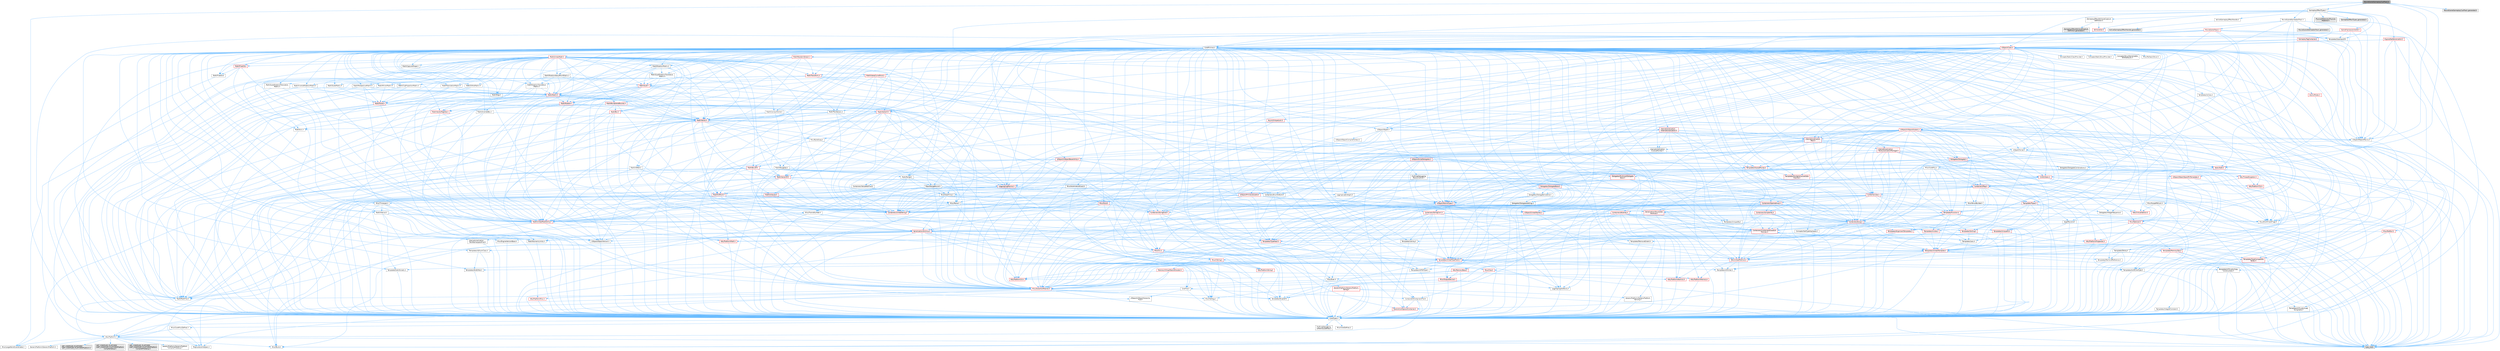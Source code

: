 digraph "MovieSceneGameplayCueTrack.h"
{
 // INTERACTIVE_SVG=YES
 // LATEX_PDF_SIZE
  bgcolor="transparent";
  edge [fontname=Helvetica,fontsize=10,labelfontname=Helvetica,labelfontsize=10];
  node [fontname=Helvetica,fontsize=10,shape=box,height=0.2,width=0.4];
  Node1 [id="Node000001",label="MovieSceneGameplayCueTrack.h",height=0.2,width=0.4,color="gray40", fillcolor="grey60", style="filled", fontcolor="black",tooltip=" "];
  Node1 -> Node2 [id="edge1_Node000001_Node000002",color="steelblue1",style="solid",tooltip=" "];
  Node2 [id="Node000002",label="CoreTypes.h",height=0.2,width=0.4,color="grey40", fillcolor="white", style="filled",URL="$dc/dec/CoreTypes_8h.html",tooltip=" "];
  Node2 -> Node3 [id="edge2_Node000002_Node000003",color="steelblue1",style="solid",tooltip=" "];
  Node3 [id="Node000003",label="HAL/Platform.h",height=0.2,width=0.4,color="grey40", fillcolor="white", style="filled",URL="$d9/dd0/Platform_8h.html",tooltip=" "];
  Node3 -> Node4 [id="edge3_Node000003_Node000004",color="steelblue1",style="solid",tooltip=" "];
  Node4 [id="Node000004",label="Misc/Build.h",height=0.2,width=0.4,color="grey40", fillcolor="white", style="filled",URL="$d3/dbb/Build_8h.html",tooltip=" "];
  Node3 -> Node5 [id="edge4_Node000003_Node000005",color="steelblue1",style="solid",tooltip=" "];
  Node5 [id="Node000005",label="Misc/LargeWorldCoordinates.h",height=0.2,width=0.4,color="grey40", fillcolor="white", style="filled",URL="$d2/dcb/LargeWorldCoordinates_8h.html",tooltip=" "];
  Node3 -> Node6 [id="edge5_Node000003_Node000006",color="steelblue1",style="solid",tooltip=" "];
  Node6 [id="Node000006",label="type_traits",height=0.2,width=0.4,color="grey60", fillcolor="#E0E0E0", style="filled",tooltip=" "];
  Node3 -> Node7 [id="edge6_Node000003_Node000007",color="steelblue1",style="solid",tooltip=" "];
  Node7 [id="Node000007",label="PreprocessorHelpers.h",height=0.2,width=0.4,color="grey40", fillcolor="white", style="filled",URL="$db/ddb/PreprocessorHelpers_8h.html",tooltip=" "];
  Node3 -> Node8 [id="edge7_Node000003_Node000008",color="steelblue1",style="solid",tooltip=" "];
  Node8 [id="Node000008",label="UBT_COMPILED_PLATFORM\l/UBT_COMPILED_PLATFORMPlatform\lCompilerPreSetup.h",height=0.2,width=0.4,color="grey60", fillcolor="#E0E0E0", style="filled",tooltip=" "];
  Node3 -> Node9 [id="edge8_Node000003_Node000009",color="steelblue1",style="solid",tooltip=" "];
  Node9 [id="Node000009",label="GenericPlatform/GenericPlatform\lCompilerPreSetup.h",height=0.2,width=0.4,color="grey40", fillcolor="white", style="filled",URL="$d9/dc8/GenericPlatformCompilerPreSetup_8h.html",tooltip=" "];
  Node3 -> Node10 [id="edge9_Node000003_Node000010",color="steelblue1",style="solid",tooltip=" "];
  Node10 [id="Node000010",label="GenericPlatform/GenericPlatform.h",height=0.2,width=0.4,color="grey40", fillcolor="white", style="filled",URL="$d6/d84/GenericPlatform_8h.html",tooltip=" "];
  Node3 -> Node11 [id="edge10_Node000003_Node000011",color="steelblue1",style="solid",tooltip=" "];
  Node11 [id="Node000011",label="UBT_COMPILED_PLATFORM\l/UBT_COMPILED_PLATFORMPlatform.h",height=0.2,width=0.4,color="grey60", fillcolor="#E0E0E0", style="filled",tooltip=" "];
  Node3 -> Node12 [id="edge11_Node000003_Node000012",color="steelblue1",style="solid",tooltip=" "];
  Node12 [id="Node000012",label="UBT_COMPILED_PLATFORM\l/UBT_COMPILED_PLATFORMPlatform\lCompilerSetup.h",height=0.2,width=0.4,color="grey60", fillcolor="#E0E0E0", style="filled",tooltip=" "];
  Node2 -> Node13 [id="edge12_Node000002_Node000013",color="steelblue1",style="solid",tooltip=" "];
  Node13 [id="Node000013",label="ProfilingDebugging\l/UMemoryDefines.h",height=0.2,width=0.4,color="grey40", fillcolor="white", style="filled",URL="$d2/da2/UMemoryDefines_8h.html",tooltip=" "];
  Node2 -> Node14 [id="edge13_Node000002_Node000014",color="steelblue1",style="solid",tooltip=" "];
  Node14 [id="Node000014",label="Misc/CoreMiscDefines.h",height=0.2,width=0.4,color="grey40", fillcolor="white", style="filled",URL="$da/d38/CoreMiscDefines_8h.html",tooltip=" "];
  Node14 -> Node3 [id="edge14_Node000014_Node000003",color="steelblue1",style="solid",tooltip=" "];
  Node14 -> Node7 [id="edge15_Node000014_Node000007",color="steelblue1",style="solid",tooltip=" "];
  Node2 -> Node15 [id="edge16_Node000002_Node000015",color="steelblue1",style="solid",tooltip=" "];
  Node15 [id="Node000015",label="Misc/CoreDefines.h",height=0.2,width=0.4,color="grey40", fillcolor="white", style="filled",URL="$d3/dd2/CoreDefines_8h.html",tooltip=" "];
  Node1 -> Node16 [id="edge17_Node000001_Node000016",color="steelblue1",style="solid",tooltip=" "];
  Node16 [id="Node000016",label="UObject/ObjectMacros.h",height=0.2,width=0.4,color="grey40", fillcolor="white", style="filled",URL="$d8/d8d/ObjectMacros_8h.html",tooltip=" "];
  Node16 -> Node17 [id="edge18_Node000016_Node000017",color="steelblue1",style="solid",tooltip=" "];
  Node17 [id="Node000017",label="Misc/EnumClassFlags.h",height=0.2,width=0.4,color="grey40", fillcolor="white", style="filled",URL="$d8/de7/EnumClassFlags_8h.html",tooltip=" "];
  Node16 -> Node18 [id="edge19_Node000016_Node000018",color="steelblue1",style="solid",tooltip=" "];
  Node18 [id="Node000018",label="UObject/Script.h",height=0.2,width=0.4,color="grey40", fillcolor="white", style="filled",URL="$de/dc6/Script_8h.html",tooltip=" "];
  Node18 -> Node19 [id="edge20_Node000018_Node000019",color="steelblue1",style="solid",tooltip=" "];
  Node19 [id="Node000019",label="Delegates/Delegate.h",height=0.2,width=0.4,color="red", fillcolor="#FFF0F0", style="filled",URL="$d4/d80/Delegate_8h.html",tooltip=" "];
  Node19 -> Node2 [id="edge21_Node000019_Node000002",color="steelblue1",style="solid",tooltip=" "];
  Node19 -> Node20 [id="edge22_Node000019_Node000020",color="steelblue1",style="solid",tooltip=" "];
  Node20 [id="Node000020",label="Misc/AssertionMacros.h",height=0.2,width=0.4,color="red", fillcolor="#FFF0F0", style="filled",URL="$d0/dfa/AssertionMacros_8h.html",tooltip=" "];
  Node20 -> Node2 [id="edge23_Node000020_Node000002",color="steelblue1",style="solid",tooltip=" "];
  Node20 -> Node3 [id="edge24_Node000020_Node000003",color="steelblue1",style="solid",tooltip=" "];
  Node20 -> Node21 [id="edge25_Node000020_Node000021",color="steelblue1",style="solid",tooltip=" "];
  Node21 [id="Node000021",label="HAL/PlatformMisc.h",height=0.2,width=0.4,color="red", fillcolor="#FFF0F0", style="filled",URL="$d0/df5/PlatformMisc_8h.html",tooltip=" "];
  Node21 -> Node2 [id="edge26_Node000021_Node000002",color="steelblue1",style="solid",tooltip=" "];
  Node20 -> Node7 [id="edge27_Node000020_Node000007",color="steelblue1",style="solid",tooltip=" "];
  Node20 -> Node56 [id="edge28_Node000020_Node000056",color="steelblue1",style="solid",tooltip=" "];
  Node56 [id="Node000056",label="Templates/EnableIf.h",height=0.2,width=0.4,color="grey40", fillcolor="white", style="filled",URL="$d7/d60/EnableIf_8h.html",tooltip=" "];
  Node56 -> Node2 [id="edge29_Node000056_Node000002",color="steelblue1",style="solid",tooltip=" "];
  Node20 -> Node62 [id="edge30_Node000020_Node000062",color="steelblue1",style="solid",tooltip=" "];
  Node62 [id="Node000062",label="Misc/VarArgs.h",height=0.2,width=0.4,color="grey40", fillcolor="white", style="filled",URL="$d5/d6f/VarArgs_8h.html",tooltip=" "];
  Node62 -> Node2 [id="edge31_Node000062_Node000002",color="steelblue1",style="solid",tooltip=" "];
  Node19 -> Node70 [id="edge32_Node000019_Node000070",color="steelblue1",style="solid",tooltip=" "];
  Node70 [id="Node000070",label="UObject/NameTypes.h",height=0.2,width=0.4,color="red", fillcolor="#FFF0F0", style="filled",URL="$d6/d35/NameTypes_8h.html",tooltip=" "];
  Node70 -> Node2 [id="edge33_Node000070_Node000002",color="steelblue1",style="solid",tooltip=" "];
  Node70 -> Node20 [id="edge34_Node000070_Node000020",color="steelblue1",style="solid",tooltip=" "];
  Node70 -> Node71 [id="edge35_Node000070_Node000071",color="steelblue1",style="solid",tooltip=" "];
  Node71 [id="Node000071",label="HAL/UnrealMemory.h",height=0.2,width=0.4,color="red", fillcolor="#FFF0F0", style="filled",URL="$d9/d96/UnrealMemory_8h.html",tooltip=" "];
  Node71 -> Node2 [id="edge36_Node000071_Node000002",color="steelblue1",style="solid",tooltip=" "];
  Node71 -> Node75 [id="edge37_Node000071_Node000075",color="steelblue1",style="solid",tooltip=" "];
  Node75 [id="Node000075",label="HAL/MemoryBase.h",height=0.2,width=0.4,color="red", fillcolor="#FFF0F0", style="filled",URL="$d6/d9f/MemoryBase_8h.html",tooltip=" "];
  Node75 -> Node2 [id="edge38_Node000075_Node000002",color="steelblue1",style="solid",tooltip=" "];
  Node75 -> Node49 [id="edge39_Node000075_Node000049",color="steelblue1",style="solid",tooltip=" "];
  Node49 [id="Node000049",label="HAL/PlatformAtomics.h",height=0.2,width=0.4,color="red", fillcolor="#FFF0F0", style="filled",URL="$d3/d36/PlatformAtomics_8h.html",tooltip=" "];
  Node49 -> Node2 [id="edge40_Node000049_Node000002",color="steelblue1",style="solid",tooltip=" "];
  Node75 -> Node33 [id="edge41_Node000075_Node000033",color="steelblue1",style="solid",tooltip=" "];
  Node33 [id="Node000033",label="HAL/PlatformCrt.h",height=0.2,width=0.4,color="red", fillcolor="#FFF0F0", style="filled",URL="$d8/d75/PlatformCrt_8h.html",tooltip=" "];
  Node75 -> Node76 [id="edge42_Node000075_Node000076",color="steelblue1",style="solid",tooltip=" "];
  Node76 [id="Node000076",label="Misc/Exec.h",height=0.2,width=0.4,color="grey40", fillcolor="white", style="filled",URL="$de/ddb/Exec_8h.html",tooltip=" "];
  Node76 -> Node2 [id="edge43_Node000076_Node000002",color="steelblue1",style="solid",tooltip=" "];
  Node76 -> Node20 [id="edge44_Node000076_Node000020",color="steelblue1",style="solid",tooltip=" "];
  Node75 -> Node77 [id="edge45_Node000075_Node000077",color="steelblue1",style="solid",tooltip=" "];
  Node77 [id="Node000077",label="Misc/OutputDevice.h",height=0.2,width=0.4,color="red", fillcolor="#FFF0F0", style="filled",URL="$d7/d32/OutputDevice_8h.html",tooltip=" "];
  Node77 -> Node28 [id="edge46_Node000077_Node000028",color="steelblue1",style="solid",tooltip=" "];
  Node28 [id="Node000028",label="CoreFwd.h",height=0.2,width=0.4,color="grey40", fillcolor="white", style="filled",URL="$d1/d1e/CoreFwd_8h.html",tooltip=" "];
  Node28 -> Node2 [id="edge47_Node000028_Node000002",color="steelblue1",style="solid",tooltip=" "];
  Node28 -> Node29 [id="edge48_Node000028_Node000029",color="steelblue1",style="solid",tooltip=" "];
  Node29 [id="Node000029",label="Containers/ContainersFwd.h",height=0.2,width=0.4,color="grey40", fillcolor="white", style="filled",URL="$d4/d0a/ContainersFwd_8h.html",tooltip=" "];
  Node29 -> Node3 [id="edge49_Node000029_Node000003",color="steelblue1",style="solid",tooltip=" "];
  Node29 -> Node2 [id="edge50_Node000029_Node000002",color="steelblue1",style="solid",tooltip=" "];
  Node29 -> Node26 [id="edge51_Node000029_Node000026",color="steelblue1",style="solid",tooltip=" "];
  Node26 [id="Node000026",label="Traits/IsContiguousContainer.h",height=0.2,width=0.4,color="red", fillcolor="#FFF0F0", style="filled",URL="$d5/d3c/IsContiguousContainer_8h.html",tooltip=" "];
  Node26 -> Node2 [id="edge52_Node000026_Node000002",color="steelblue1",style="solid",tooltip=" "];
  Node28 -> Node30 [id="edge53_Node000028_Node000030",color="steelblue1",style="solid",tooltip=" "];
  Node30 [id="Node000030",label="Math/MathFwd.h",height=0.2,width=0.4,color="grey40", fillcolor="white", style="filled",URL="$d2/d10/MathFwd_8h.html",tooltip=" "];
  Node30 -> Node3 [id="edge54_Node000030_Node000003",color="steelblue1",style="solid",tooltip=" "];
  Node28 -> Node31 [id="edge55_Node000028_Node000031",color="steelblue1",style="solid",tooltip=" "];
  Node31 [id="Node000031",label="UObject/UObjectHierarchy\lFwd.h",height=0.2,width=0.4,color="grey40", fillcolor="white", style="filled",URL="$d3/d13/UObjectHierarchyFwd_8h.html",tooltip=" "];
  Node77 -> Node2 [id="edge56_Node000077_Node000002",color="steelblue1",style="solid",tooltip=" "];
  Node77 -> Node78 [id="edge57_Node000077_Node000078",color="steelblue1",style="solid",tooltip=" "];
  Node78 [id="Node000078",label="Logging/LogVerbosity.h",height=0.2,width=0.4,color="grey40", fillcolor="white", style="filled",URL="$d2/d8f/LogVerbosity_8h.html",tooltip=" "];
  Node78 -> Node2 [id="edge58_Node000078_Node000002",color="steelblue1",style="solid",tooltip=" "];
  Node77 -> Node62 [id="edge59_Node000077_Node000062",color="steelblue1",style="solid",tooltip=" "];
  Node71 -> Node88 [id="edge60_Node000071_Node000088",color="steelblue1",style="solid",tooltip=" "];
  Node88 [id="Node000088",label="HAL/PlatformMemory.h",height=0.2,width=0.4,color="red", fillcolor="#FFF0F0", style="filled",URL="$de/d68/PlatformMemory_8h.html",tooltip=" "];
  Node88 -> Node2 [id="edge61_Node000088_Node000002",color="steelblue1",style="solid",tooltip=" "];
  Node71 -> Node91 [id="edge62_Node000071_Node000091",color="steelblue1",style="solid",tooltip=" "];
  Node91 [id="Node000091",label="Templates/IsPointer.h",height=0.2,width=0.4,color="grey40", fillcolor="white", style="filled",URL="$d7/d05/IsPointer_8h.html",tooltip=" "];
  Node91 -> Node2 [id="edge63_Node000091_Node000002",color="steelblue1",style="solid",tooltip=" "];
  Node70 -> Node92 [id="edge64_Node000070_Node000092",color="steelblue1",style="solid",tooltip=" "];
  Node92 [id="Node000092",label="Templates/UnrealTypeTraits.h",height=0.2,width=0.4,color="red", fillcolor="#FFF0F0", style="filled",URL="$d2/d2d/UnrealTypeTraits_8h.html",tooltip=" "];
  Node92 -> Node2 [id="edge65_Node000092_Node000002",color="steelblue1",style="solid",tooltip=" "];
  Node92 -> Node91 [id="edge66_Node000092_Node000091",color="steelblue1",style="solid",tooltip=" "];
  Node92 -> Node20 [id="edge67_Node000092_Node000020",color="steelblue1",style="solid",tooltip=" "];
  Node92 -> Node84 [id="edge68_Node000092_Node000084",color="steelblue1",style="solid",tooltip=" "];
  Node84 [id="Node000084",label="Templates/AndOrNot.h",height=0.2,width=0.4,color="grey40", fillcolor="white", style="filled",URL="$db/d0a/AndOrNot_8h.html",tooltip=" "];
  Node84 -> Node2 [id="edge69_Node000084_Node000002",color="steelblue1",style="solid",tooltip=" "];
  Node92 -> Node56 [id="edge70_Node000092_Node000056",color="steelblue1",style="solid",tooltip=" "];
  Node92 -> Node93 [id="edge71_Node000092_Node000093",color="steelblue1",style="solid",tooltip=" "];
  Node93 [id="Node000093",label="Templates/IsArithmetic.h",height=0.2,width=0.4,color="grey40", fillcolor="white", style="filled",URL="$d2/d5d/IsArithmetic_8h.html",tooltip=" "];
  Node93 -> Node2 [id="edge72_Node000093_Node000002",color="steelblue1",style="solid",tooltip=" "];
  Node92 -> Node95 [id="edge73_Node000092_Node000095",color="steelblue1",style="solid",tooltip=" "];
  Node95 [id="Node000095",label="Templates/IsPODType.h",height=0.2,width=0.4,color="grey40", fillcolor="white", style="filled",URL="$d7/db1/IsPODType_8h.html",tooltip=" "];
  Node95 -> Node2 [id="edge74_Node000095_Node000002",color="steelblue1",style="solid",tooltip=" "];
  Node92 -> Node96 [id="edge75_Node000092_Node000096",color="steelblue1",style="solid",tooltip=" "];
  Node96 [id="Node000096",label="Templates/IsUECoreType.h",height=0.2,width=0.4,color="grey40", fillcolor="white", style="filled",URL="$d1/db8/IsUECoreType_8h.html",tooltip=" "];
  Node96 -> Node2 [id="edge76_Node000096_Node000002",color="steelblue1",style="solid",tooltip=" "];
  Node96 -> Node6 [id="edge77_Node000096_Node000006",color="steelblue1",style="solid",tooltip=" "];
  Node92 -> Node85 [id="edge78_Node000092_Node000085",color="steelblue1",style="solid",tooltip=" "];
  Node85 [id="Node000085",label="Templates/IsTriviallyCopy\lConstructible.h",height=0.2,width=0.4,color="grey40", fillcolor="white", style="filled",URL="$d3/d78/IsTriviallyCopyConstructible_8h.html",tooltip=" "];
  Node85 -> Node2 [id="edge79_Node000085_Node000002",color="steelblue1",style="solid",tooltip=" "];
  Node85 -> Node6 [id="edge80_Node000085_Node000006",color="steelblue1",style="solid",tooltip=" "];
  Node70 -> Node97 [id="edge81_Node000070_Node000097",color="steelblue1",style="solid",tooltip=" "];
  Node97 [id="Node000097",label="Templates/UnrealTemplate.h",height=0.2,width=0.4,color="red", fillcolor="#FFF0F0", style="filled",URL="$d4/d24/UnrealTemplate_8h.html",tooltip=" "];
  Node97 -> Node2 [id="edge82_Node000097_Node000002",color="steelblue1",style="solid",tooltip=" "];
  Node97 -> Node91 [id="edge83_Node000097_Node000091",color="steelblue1",style="solid",tooltip=" "];
  Node97 -> Node71 [id="edge84_Node000097_Node000071",color="steelblue1",style="solid",tooltip=" "];
  Node97 -> Node92 [id="edge85_Node000097_Node000092",color="steelblue1",style="solid",tooltip=" "];
  Node97 -> Node100 [id="edge86_Node000097_Node000100",color="steelblue1",style="solid",tooltip=" "];
  Node100 [id="Node000100",label="Templates/RemoveReference.h",height=0.2,width=0.4,color="grey40", fillcolor="white", style="filled",URL="$da/dbe/RemoveReference_8h.html",tooltip=" "];
  Node100 -> Node2 [id="edge87_Node000100_Node000002",color="steelblue1",style="solid",tooltip=" "];
  Node97 -> Node101 [id="edge88_Node000097_Node000101",color="steelblue1",style="solid",tooltip=" "];
  Node101 [id="Node000101",label="Templates/TypeCompatible\lBytes.h",height=0.2,width=0.4,color="red", fillcolor="#FFF0F0", style="filled",URL="$df/d0a/TypeCompatibleBytes_8h.html",tooltip=" "];
  Node101 -> Node2 [id="edge89_Node000101_Node000002",color="steelblue1",style="solid",tooltip=" "];
  Node101 -> Node6 [id="edge90_Node000101_Node000006",color="steelblue1",style="solid",tooltip=" "];
  Node97 -> Node26 [id="edge91_Node000097_Node000026",color="steelblue1",style="solid",tooltip=" "];
  Node97 -> Node6 [id="edge92_Node000097_Node000006",color="steelblue1",style="solid",tooltip=" "];
  Node70 -> Node103 [id="edge93_Node000070_Node000103",color="steelblue1",style="solid",tooltip=" "];
  Node103 [id="Node000103",label="Containers/UnrealString.h",height=0.2,width=0.4,color="red", fillcolor="#FFF0F0", style="filled",URL="$d5/dba/UnrealString_8h.html",tooltip=" "];
  Node70 -> Node107 [id="edge94_Node000070_Node000107",color="steelblue1",style="solid",tooltip=" "];
  Node107 [id="Node000107",label="HAL/CriticalSection.h",height=0.2,width=0.4,color="red", fillcolor="#FFF0F0", style="filled",URL="$d6/d90/CriticalSection_8h.html",tooltip=" "];
  Node70 -> Node110 [id="edge95_Node000070_Node000110",color="steelblue1",style="solid",tooltip=" "];
  Node110 [id="Node000110",label="Containers/StringConv.h",height=0.2,width=0.4,color="red", fillcolor="#FFF0F0", style="filled",URL="$d3/ddf/StringConv_8h.html",tooltip=" "];
  Node110 -> Node2 [id="edge96_Node000110_Node000002",color="steelblue1",style="solid",tooltip=" "];
  Node110 -> Node20 [id="edge97_Node000110_Node000020",color="steelblue1",style="solid",tooltip=" "];
  Node110 -> Node111 [id="edge98_Node000110_Node000111",color="steelblue1",style="solid",tooltip=" "];
  Node111 [id="Node000111",label="Containers/ContainerAllocation\lPolicies.h",height=0.2,width=0.4,color="red", fillcolor="#FFF0F0", style="filled",URL="$d7/dff/ContainerAllocationPolicies_8h.html",tooltip=" "];
  Node111 -> Node2 [id="edge99_Node000111_Node000002",color="steelblue1",style="solid",tooltip=" "];
  Node111 -> Node111 [id="edge100_Node000111_Node000111",color="steelblue1",style="solid",tooltip=" "];
  Node111 -> Node113 [id="edge101_Node000111_Node000113",color="steelblue1",style="solid",tooltip=" "];
  Node113 [id="Node000113",label="HAL/PlatformMath.h",height=0.2,width=0.4,color="red", fillcolor="#FFF0F0", style="filled",URL="$dc/d53/PlatformMath_8h.html",tooltip=" "];
  Node113 -> Node2 [id="edge102_Node000113_Node000002",color="steelblue1",style="solid",tooltip=" "];
  Node111 -> Node71 [id="edge103_Node000111_Node000071",color="steelblue1",style="solid",tooltip=" "];
  Node111 -> Node43 [id="edge104_Node000111_Node000043",color="steelblue1",style="solid",tooltip=" "];
  Node43 [id="Node000043",label="Math/NumericLimits.h",height=0.2,width=0.4,color="grey40", fillcolor="white", style="filled",URL="$df/d1b/NumericLimits_8h.html",tooltip=" "];
  Node43 -> Node2 [id="edge105_Node000043_Node000002",color="steelblue1",style="solid",tooltip=" "];
  Node111 -> Node20 [id="edge106_Node000111_Node000020",color="steelblue1",style="solid",tooltip=" "];
  Node111 -> Node122 [id="edge107_Node000111_Node000122",color="steelblue1",style="solid",tooltip=" "];
  Node122 [id="Node000122",label="Templates/MemoryOps.h",height=0.2,width=0.4,color="red", fillcolor="#FFF0F0", style="filled",URL="$db/dea/MemoryOps_8h.html",tooltip=" "];
  Node122 -> Node2 [id="edge108_Node000122_Node000002",color="steelblue1",style="solid",tooltip=" "];
  Node122 -> Node71 [id="edge109_Node000122_Node000071",color="steelblue1",style="solid",tooltip=" "];
  Node122 -> Node86 [id="edge110_Node000122_Node000086",color="steelblue1",style="solid",tooltip=" "];
  Node86 [id="Node000086",label="Templates/IsTriviallyCopy\lAssignable.h",height=0.2,width=0.4,color="grey40", fillcolor="white", style="filled",URL="$d2/df2/IsTriviallyCopyAssignable_8h.html",tooltip=" "];
  Node86 -> Node2 [id="edge111_Node000086_Node000002",color="steelblue1",style="solid",tooltip=" "];
  Node86 -> Node6 [id="edge112_Node000086_Node000006",color="steelblue1",style="solid",tooltip=" "];
  Node122 -> Node85 [id="edge113_Node000122_Node000085",color="steelblue1",style="solid",tooltip=" "];
  Node122 -> Node92 [id="edge114_Node000122_Node000092",color="steelblue1",style="solid",tooltip=" "];
  Node122 -> Node6 [id="edge115_Node000122_Node000006",color="steelblue1",style="solid",tooltip=" "];
  Node111 -> Node101 [id="edge116_Node000111_Node000101",color="steelblue1",style="solid",tooltip=" "];
  Node111 -> Node6 [id="edge117_Node000111_Node000006",color="steelblue1",style="solid",tooltip=" "];
  Node110 -> Node123 [id="edge118_Node000110_Node000123",color="steelblue1",style="solid",tooltip=" "];
  Node123 [id="Node000123",label="Containers/Array.h",height=0.2,width=0.4,color="red", fillcolor="#FFF0F0", style="filled",URL="$df/dd0/Array_8h.html",tooltip=" "];
  Node123 -> Node2 [id="edge119_Node000123_Node000002",color="steelblue1",style="solid",tooltip=" "];
  Node123 -> Node20 [id="edge120_Node000123_Node000020",color="steelblue1",style="solid",tooltip=" "];
  Node123 -> Node71 [id="edge121_Node000123_Node000071",color="steelblue1",style="solid",tooltip=" "];
  Node123 -> Node92 [id="edge122_Node000123_Node000092",color="steelblue1",style="solid",tooltip=" "];
  Node123 -> Node97 [id="edge123_Node000123_Node000097",color="steelblue1",style="solid",tooltip=" "];
  Node123 -> Node111 [id="edge124_Node000123_Node000111",color="steelblue1",style="solid",tooltip=" "];
  Node123 -> Node130 [id="edge125_Node000123_Node000130",color="steelblue1",style="solid",tooltip=" "];
  Node130 [id="Node000130",label="Serialization/Archive.h",height=0.2,width=0.4,color="red", fillcolor="#FFF0F0", style="filled",URL="$d7/d3b/Archive_8h.html",tooltip=" "];
  Node130 -> Node28 [id="edge126_Node000130_Node000028",color="steelblue1",style="solid",tooltip=" "];
  Node130 -> Node2 [id="edge127_Node000130_Node000002",color="steelblue1",style="solid",tooltip=" "];
  Node130 -> Node131 [id="edge128_Node000130_Node000131",color="steelblue1",style="solid",tooltip=" "];
  Node131 [id="Node000131",label="HAL/PlatformProperties.h",height=0.2,width=0.4,color="red", fillcolor="#FFF0F0", style="filled",URL="$d9/db0/PlatformProperties_8h.html",tooltip=" "];
  Node131 -> Node2 [id="edge129_Node000131_Node000002",color="steelblue1",style="solid",tooltip=" "];
  Node130 -> Node134 [id="edge130_Node000130_Node000134",color="steelblue1",style="solid",tooltip=" "];
  Node134 [id="Node000134",label="Internationalization\l/TextNamespaceFwd.h",height=0.2,width=0.4,color="grey40", fillcolor="white", style="filled",URL="$d8/d97/TextNamespaceFwd_8h.html",tooltip=" "];
  Node134 -> Node2 [id="edge131_Node000134_Node000002",color="steelblue1",style="solid",tooltip=" "];
  Node130 -> Node30 [id="edge132_Node000130_Node000030",color="steelblue1",style="solid",tooltip=" "];
  Node130 -> Node20 [id="edge133_Node000130_Node000020",color="steelblue1",style="solid",tooltip=" "];
  Node130 -> Node4 [id="edge134_Node000130_Node000004",color="steelblue1",style="solid",tooltip=" "];
  Node130 -> Node135 [id="edge135_Node000130_Node000135",color="steelblue1",style="solid",tooltip=" "];
  Node135 [id="Node000135",label="Misc/EngineVersionBase.h",height=0.2,width=0.4,color="grey40", fillcolor="white", style="filled",URL="$d5/d2b/EngineVersionBase_8h.html",tooltip=" "];
  Node135 -> Node2 [id="edge136_Node000135_Node000002",color="steelblue1",style="solid",tooltip=" "];
  Node130 -> Node62 [id="edge137_Node000130_Node000062",color="steelblue1",style="solid",tooltip=" "];
  Node130 -> Node56 [id="edge138_Node000130_Node000056",color="steelblue1",style="solid",tooltip=" "];
  Node130 -> Node138 [id="edge139_Node000130_Node000138",color="steelblue1",style="solid",tooltip=" "];
  Node138 [id="Node000138",label="Templates/IsEnumClass.h",height=0.2,width=0.4,color="grey40", fillcolor="white", style="filled",URL="$d7/d15/IsEnumClass_8h.html",tooltip=" "];
  Node138 -> Node2 [id="edge140_Node000138_Node000002",color="steelblue1",style="solid",tooltip=" "];
  Node138 -> Node84 [id="edge141_Node000138_Node000084",color="steelblue1",style="solid",tooltip=" "];
  Node130 -> Node97 [id="edge142_Node000130_Node000097",color="steelblue1",style="solid",tooltip=" "];
  Node130 -> Node139 [id="edge143_Node000130_Node000139",color="steelblue1",style="solid",tooltip=" "];
  Node139 [id="Node000139",label="UObject/ObjectVersion.h",height=0.2,width=0.4,color="grey40", fillcolor="white", style="filled",URL="$da/d63/ObjectVersion_8h.html",tooltip=" "];
  Node139 -> Node2 [id="edge144_Node000139_Node000002",color="steelblue1",style="solid",tooltip=" "];
  Node123 -> Node167 [id="edge145_Node000123_Node000167",color="steelblue1",style="solid",tooltip=" "];
  Node167 [id="Node000167",label="Concepts/GetTypeHashable.h",height=0.2,width=0.4,color="grey40", fillcolor="white", style="filled",URL="$d3/da2/GetTypeHashable_8h.html",tooltip=" "];
  Node167 -> Node2 [id="edge146_Node000167_Node000002",color="steelblue1",style="solid",tooltip=" "];
  Node167 -> Node145 [id="edge147_Node000167_Node000145",color="steelblue1",style="solid",tooltip=" "];
  Node145 [id="Node000145",label="Templates/TypeHash.h",height=0.2,width=0.4,color="red", fillcolor="#FFF0F0", style="filled",URL="$d1/d62/TypeHash_8h.html",tooltip=" "];
  Node145 -> Node2 [id="edge148_Node000145_Node000002",color="steelblue1",style="solid",tooltip=" "];
  Node145 -> Node146 [id="edge149_Node000145_Node000146",color="steelblue1",style="solid",tooltip=" "];
  Node146 [id="Node000146",label="Misc/Crc.h",height=0.2,width=0.4,color="red", fillcolor="#FFF0F0", style="filled",URL="$d4/dd2/Crc_8h.html",tooltip=" "];
  Node146 -> Node2 [id="edge150_Node000146_Node000002",color="steelblue1",style="solid",tooltip=" "];
  Node146 -> Node73 [id="edge151_Node000146_Node000073",color="steelblue1",style="solid",tooltip=" "];
  Node73 [id="Node000073",label="HAL/PlatformString.h",height=0.2,width=0.4,color="red", fillcolor="#FFF0F0", style="filled",URL="$db/db5/PlatformString_8h.html",tooltip=" "];
  Node73 -> Node2 [id="edge152_Node000073_Node000002",color="steelblue1",style="solid",tooltip=" "];
  Node146 -> Node20 [id="edge153_Node000146_Node000020",color="steelblue1",style="solid",tooltip=" "];
  Node146 -> Node147 [id="edge154_Node000146_Node000147",color="steelblue1",style="solid",tooltip=" "];
  Node147 [id="Node000147",label="Misc/CString.h",height=0.2,width=0.4,color="red", fillcolor="#FFF0F0", style="filled",URL="$d2/d49/CString_8h.html",tooltip=" "];
  Node147 -> Node2 [id="edge155_Node000147_Node000002",color="steelblue1",style="solid",tooltip=" "];
  Node147 -> Node33 [id="edge156_Node000147_Node000033",color="steelblue1",style="solid",tooltip=" "];
  Node147 -> Node73 [id="edge157_Node000147_Node000073",color="steelblue1",style="solid",tooltip=" "];
  Node147 -> Node20 [id="edge158_Node000147_Node000020",color="steelblue1",style="solid",tooltip=" "];
  Node147 -> Node148 [id="edge159_Node000147_Node000148",color="steelblue1",style="solid",tooltip=" "];
  Node148 [id="Node000148",label="Misc/Char.h",height=0.2,width=0.4,color="red", fillcolor="#FFF0F0", style="filled",URL="$d0/d58/Char_8h.html",tooltip=" "];
  Node148 -> Node2 [id="edge160_Node000148_Node000002",color="steelblue1",style="solid",tooltip=" "];
  Node148 -> Node6 [id="edge161_Node000148_Node000006",color="steelblue1",style="solid",tooltip=" "];
  Node147 -> Node62 [id="edge162_Node000147_Node000062",color="steelblue1",style="solid",tooltip=" "];
  Node146 -> Node148 [id="edge163_Node000146_Node000148",color="steelblue1",style="solid",tooltip=" "];
  Node146 -> Node92 [id="edge164_Node000146_Node000092",color="steelblue1",style="solid",tooltip=" "];
  Node145 -> Node6 [id="edge165_Node000145_Node000006",color="steelblue1",style="solid",tooltip=" "];
  Node123 -> Node156 [id="edge166_Node000123_Node000156",color="steelblue1",style="solid",tooltip=" "];
  Node156 [id="Node000156",label="Templates/Invoke.h",height=0.2,width=0.4,color="red", fillcolor="#FFF0F0", style="filled",URL="$d7/deb/Invoke_8h.html",tooltip=" "];
  Node156 -> Node2 [id="edge167_Node000156_Node000002",color="steelblue1",style="solid",tooltip=" "];
  Node156 -> Node97 [id="edge168_Node000156_Node000097",color="steelblue1",style="solid",tooltip=" "];
  Node156 -> Node6 [id="edge169_Node000156_Node000006",color="steelblue1",style="solid",tooltip=" "];
  Node123 -> Node161 [id="edge170_Node000123_Node000161",color="steelblue1",style="solid",tooltip=" "];
  Node161 [id="Node000161",label="Templates/Less.h",height=0.2,width=0.4,color="grey40", fillcolor="white", style="filled",URL="$de/dc8/Less_8h.html",tooltip=" "];
  Node161 -> Node2 [id="edge171_Node000161_Node000002",color="steelblue1",style="solid",tooltip=" "];
  Node161 -> Node97 [id="edge172_Node000161_Node000097",color="steelblue1",style="solid",tooltip=" "];
  Node123 -> Node169 [id="edge173_Node000123_Node000169",color="steelblue1",style="solid",tooltip=" "];
  Node169 [id="Node000169",label="Templates/Sorting.h",height=0.2,width=0.4,color="red", fillcolor="#FFF0F0", style="filled",URL="$d3/d9e/Sorting_8h.html",tooltip=" "];
  Node169 -> Node2 [id="edge174_Node000169_Node000002",color="steelblue1",style="solid",tooltip=" "];
  Node169 -> Node113 [id="edge175_Node000169_Node000113",color="steelblue1",style="solid",tooltip=" "];
  Node169 -> Node161 [id="edge176_Node000169_Node000161",color="steelblue1",style="solid",tooltip=" "];
  Node123 -> Node173 [id="edge177_Node000123_Node000173",color="steelblue1",style="solid",tooltip=" "];
  Node173 [id="Node000173",label="Templates/AlignmentTemplates.h",height=0.2,width=0.4,color="red", fillcolor="#FFF0F0", style="filled",URL="$dd/d32/AlignmentTemplates_8h.html",tooltip=" "];
  Node173 -> Node2 [id="edge178_Node000173_Node000002",color="steelblue1",style="solid",tooltip=" "];
  Node173 -> Node91 [id="edge179_Node000173_Node000091",color="steelblue1",style="solid",tooltip=" "];
  Node123 -> Node6 [id="edge180_Node000123_Node000006",color="steelblue1",style="solid",tooltip=" "];
  Node110 -> Node147 [id="edge181_Node000110_Node000147",color="steelblue1",style="solid",tooltip=" "];
  Node110 -> Node174 [id="edge182_Node000110_Node000174",color="steelblue1",style="solid",tooltip=" "];
  Node174 [id="Node000174",label="Templates/IsArray.h",height=0.2,width=0.4,color="grey40", fillcolor="white", style="filled",URL="$d8/d8d/IsArray_8h.html",tooltip=" "];
  Node174 -> Node2 [id="edge183_Node000174_Node000002",color="steelblue1",style="solid",tooltip=" "];
  Node110 -> Node97 [id="edge184_Node000110_Node000097",color="steelblue1",style="solid",tooltip=" "];
  Node110 -> Node92 [id="edge185_Node000110_Node000092",color="steelblue1",style="solid",tooltip=" "];
  Node110 -> Node26 [id="edge186_Node000110_Node000026",color="steelblue1",style="solid",tooltip=" "];
  Node110 -> Node6 [id="edge187_Node000110_Node000006",color="steelblue1",style="solid",tooltip=" "];
  Node70 -> Node23 [id="edge188_Node000070_Node000023",color="steelblue1",style="solid",tooltip=" "];
  Node23 [id="Node000023",label="Containers/StringFwd.h",height=0.2,width=0.4,color="red", fillcolor="#FFF0F0", style="filled",URL="$df/d37/StringFwd_8h.html",tooltip=" "];
  Node23 -> Node2 [id="edge189_Node000023_Node000002",color="steelblue1",style="solid",tooltip=" "];
  Node23 -> Node26 [id="edge190_Node000023_Node000026",color="steelblue1",style="solid",tooltip=" "];
  Node70 -> Node175 [id="edge191_Node000070_Node000175",color="steelblue1",style="solid",tooltip=" "];
  Node175 [id="Node000175",label="UObject/UnrealNames.h",height=0.2,width=0.4,color="red", fillcolor="#FFF0F0", style="filled",URL="$d8/db1/UnrealNames_8h.html",tooltip=" "];
  Node175 -> Node2 [id="edge192_Node000175_Node000002",color="steelblue1",style="solid",tooltip=" "];
  Node19 -> Node183 [id="edge193_Node000019_Node000183",color="steelblue1",style="solid",tooltip=" "];
  Node183 [id="Node000183",label="Templates/SharedPointer.h",height=0.2,width=0.4,color="red", fillcolor="#FFF0F0", style="filled",URL="$d2/d17/SharedPointer_8h.html",tooltip=" "];
  Node183 -> Node2 [id="edge194_Node000183_Node000002",color="steelblue1",style="solid",tooltip=" "];
  Node183 -> Node184 [id="edge195_Node000183_Node000184",color="steelblue1",style="solid",tooltip=" "];
  Node184 [id="Node000184",label="Templates/PointerIsConvertible\lFromTo.h",height=0.2,width=0.4,color="red", fillcolor="#FFF0F0", style="filled",URL="$d6/d65/PointerIsConvertibleFromTo_8h.html",tooltip=" "];
  Node184 -> Node2 [id="edge196_Node000184_Node000002",color="steelblue1",style="solid",tooltip=" "];
  Node184 -> Node6 [id="edge197_Node000184_Node000006",color="steelblue1",style="solid",tooltip=" "];
  Node183 -> Node20 [id="edge198_Node000183_Node000020",color="steelblue1",style="solid",tooltip=" "];
  Node183 -> Node71 [id="edge199_Node000183_Node000071",color="steelblue1",style="solid",tooltip=" "];
  Node183 -> Node123 [id="edge200_Node000183_Node000123",color="steelblue1",style="solid",tooltip=" "];
  Node183 -> Node185 [id="edge201_Node000183_Node000185",color="steelblue1",style="solid",tooltip=" "];
  Node185 [id="Node000185",label="Containers/Map.h",height=0.2,width=0.4,color="red", fillcolor="#FFF0F0", style="filled",URL="$df/d79/Map_8h.html",tooltip=" "];
  Node185 -> Node2 [id="edge202_Node000185_Node000002",color="steelblue1",style="solid",tooltip=" "];
  Node185 -> Node186 [id="edge203_Node000185_Node000186",color="steelblue1",style="solid",tooltip=" "];
  Node186 [id="Node000186",label="Algo/Reverse.h",height=0.2,width=0.4,color="grey40", fillcolor="white", style="filled",URL="$d5/d93/Reverse_8h.html",tooltip=" "];
  Node186 -> Node2 [id="edge204_Node000186_Node000002",color="steelblue1",style="solid",tooltip=" "];
  Node186 -> Node97 [id="edge205_Node000186_Node000097",color="steelblue1",style="solid",tooltip=" "];
  Node185 -> Node187 [id="edge206_Node000185_Node000187",color="steelblue1",style="solid",tooltip=" "];
  Node187 [id="Node000187",label="Containers/Set.h",height=0.2,width=0.4,color="red", fillcolor="#FFF0F0", style="filled",URL="$d4/d45/Set_8h.html",tooltip=" "];
  Node187 -> Node111 [id="edge207_Node000187_Node000111",color="steelblue1",style="solid",tooltip=" "];
  Node187 -> Node189 [id="edge208_Node000187_Node000189",color="steelblue1",style="solid",tooltip=" "];
  Node189 [id="Node000189",label="Containers/SparseArray.h",height=0.2,width=0.4,color="red", fillcolor="#FFF0F0", style="filled",URL="$d5/dbf/SparseArray_8h.html",tooltip=" "];
  Node189 -> Node2 [id="edge209_Node000189_Node000002",color="steelblue1",style="solid",tooltip=" "];
  Node189 -> Node20 [id="edge210_Node000189_Node000020",color="steelblue1",style="solid",tooltip=" "];
  Node189 -> Node71 [id="edge211_Node000189_Node000071",color="steelblue1",style="solid",tooltip=" "];
  Node189 -> Node92 [id="edge212_Node000189_Node000092",color="steelblue1",style="solid",tooltip=" "];
  Node189 -> Node97 [id="edge213_Node000189_Node000097",color="steelblue1",style="solid",tooltip=" "];
  Node189 -> Node111 [id="edge214_Node000189_Node000111",color="steelblue1",style="solid",tooltip=" "];
  Node189 -> Node161 [id="edge215_Node000189_Node000161",color="steelblue1",style="solid",tooltip=" "];
  Node189 -> Node123 [id="edge216_Node000189_Node000123",color="steelblue1",style="solid",tooltip=" "];
  Node189 -> Node172 [id="edge217_Node000189_Node000172",color="steelblue1",style="solid",tooltip=" "];
  Node172 [id="Node000172",label="Math/UnrealMathUtility.h",height=0.2,width=0.4,color="red", fillcolor="#FFF0F0", style="filled",URL="$db/db8/UnrealMathUtility_8h.html",tooltip=" "];
  Node172 -> Node2 [id="edge218_Node000172_Node000002",color="steelblue1",style="solid",tooltip=" "];
  Node172 -> Node20 [id="edge219_Node000172_Node000020",color="steelblue1",style="solid",tooltip=" "];
  Node172 -> Node113 [id="edge220_Node000172_Node000113",color="steelblue1",style="solid",tooltip=" "];
  Node172 -> Node30 [id="edge221_Node000172_Node000030",color="steelblue1",style="solid",tooltip=" "];
  Node189 -> Node190 [id="edge222_Node000189_Node000190",color="steelblue1",style="solid",tooltip=" "];
  Node190 [id="Node000190",label="Containers/ScriptArray.h",height=0.2,width=0.4,color="red", fillcolor="#FFF0F0", style="filled",URL="$dc/daf/ScriptArray_8h.html",tooltip=" "];
  Node190 -> Node2 [id="edge223_Node000190_Node000002",color="steelblue1",style="solid",tooltip=" "];
  Node190 -> Node20 [id="edge224_Node000190_Node000020",color="steelblue1",style="solid",tooltip=" "];
  Node190 -> Node71 [id="edge225_Node000190_Node000071",color="steelblue1",style="solid",tooltip=" "];
  Node190 -> Node111 [id="edge226_Node000190_Node000111",color="steelblue1",style="solid",tooltip=" "];
  Node190 -> Node123 [id="edge227_Node000190_Node000123",color="steelblue1",style="solid",tooltip=" "];
  Node189 -> Node191 [id="edge228_Node000189_Node000191",color="steelblue1",style="solid",tooltip=" "];
  Node191 [id="Node000191",label="Containers/BitArray.h",height=0.2,width=0.4,color="red", fillcolor="#FFF0F0", style="filled",URL="$d1/de4/BitArray_8h.html",tooltip=" "];
  Node191 -> Node111 [id="edge229_Node000191_Node000111",color="steelblue1",style="solid",tooltip=" "];
  Node191 -> Node2 [id="edge230_Node000191_Node000002",color="steelblue1",style="solid",tooltip=" "];
  Node191 -> Node49 [id="edge231_Node000191_Node000049",color="steelblue1",style="solid",tooltip=" "];
  Node191 -> Node71 [id="edge232_Node000191_Node000071",color="steelblue1",style="solid",tooltip=" "];
  Node191 -> Node172 [id="edge233_Node000191_Node000172",color="steelblue1",style="solid",tooltip=" "];
  Node191 -> Node20 [id="edge234_Node000191_Node000020",color="steelblue1",style="solid",tooltip=" "];
  Node191 -> Node17 [id="edge235_Node000191_Node000017",color="steelblue1",style="solid",tooltip=" "];
  Node191 -> Node130 [id="edge236_Node000191_Node000130",color="steelblue1",style="solid",tooltip=" "];
  Node191 -> Node56 [id="edge237_Node000191_Node000056",color="steelblue1",style="solid",tooltip=" "];
  Node191 -> Node156 [id="edge238_Node000191_Node000156",color="steelblue1",style="solid",tooltip=" "];
  Node191 -> Node97 [id="edge239_Node000191_Node000097",color="steelblue1",style="solid",tooltip=" "];
  Node191 -> Node92 [id="edge240_Node000191_Node000092",color="steelblue1",style="solid",tooltip=" "];
  Node189 -> Node192 [id="edge241_Node000189_Node000192",color="steelblue1",style="solid",tooltip=" "];
  Node192 [id="Node000192",label="Serialization/Structured\lArchive.h",height=0.2,width=0.4,color="red", fillcolor="#FFF0F0", style="filled",URL="$d9/d1e/StructuredArchive_8h.html",tooltip=" "];
  Node192 -> Node123 [id="edge242_Node000192_Node000123",color="steelblue1",style="solid",tooltip=" "];
  Node192 -> Node111 [id="edge243_Node000192_Node000111",color="steelblue1",style="solid",tooltip=" "];
  Node192 -> Node2 [id="edge244_Node000192_Node000002",color="steelblue1",style="solid",tooltip=" "];
  Node192 -> Node4 [id="edge245_Node000192_Node000004",color="steelblue1",style="solid",tooltip=" "];
  Node192 -> Node130 [id="edge246_Node000192_Node000130",color="steelblue1",style="solid",tooltip=" "];
  Node192 -> Node203 [id="edge247_Node000192_Node000203",color="steelblue1",style="solid",tooltip=" "];
  Node203 [id="Node000203",label="Templates/UniqueObj.h",height=0.2,width=0.4,color="grey40", fillcolor="white", style="filled",URL="$da/d95/UniqueObj_8h.html",tooltip=" "];
  Node203 -> Node2 [id="edge248_Node000203_Node000002",color="steelblue1",style="solid",tooltip=" "];
  Node203 -> Node204 [id="edge249_Node000203_Node000204",color="steelblue1",style="solid",tooltip=" "];
  Node204 [id="Node000204",label="Templates/UniquePtr.h",height=0.2,width=0.4,color="red", fillcolor="#FFF0F0", style="filled",URL="$de/d1a/UniquePtr_8h.html",tooltip=" "];
  Node204 -> Node2 [id="edge250_Node000204_Node000002",color="steelblue1",style="solid",tooltip=" "];
  Node204 -> Node97 [id="edge251_Node000204_Node000097",color="steelblue1",style="solid",tooltip=" "];
  Node204 -> Node174 [id="edge252_Node000204_Node000174",color="steelblue1",style="solid",tooltip=" "];
  Node204 -> Node205 [id="edge253_Node000204_Node000205",color="steelblue1",style="solid",tooltip=" "];
  Node205 [id="Node000205",label="Templates/RemoveExtent.h",height=0.2,width=0.4,color="grey40", fillcolor="white", style="filled",URL="$dc/de9/RemoveExtent_8h.html",tooltip=" "];
  Node205 -> Node2 [id="edge254_Node000205_Node000002",color="steelblue1",style="solid",tooltip=" "];
  Node204 -> Node6 [id="edge255_Node000204_Node000006",color="steelblue1",style="solid",tooltip=" "];
  Node189 -> Node103 [id="edge256_Node000189_Node000103",color="steelblue1",style="solid",tooltip=" "];
  Node187 -> Node29 [id="edge257_Node000187_Node000029",color="steelblue1",style="solid",tooltip=" "];
  Node187 -> Node172 [id="edge258_Node000187_Node000172",color="steelblue1",style="solid",tooltip=" "];
  Node187 -> Node20 [id="edge259_Node000187_Node000020",color="steelblue1",style="solid",tooltip=" "];
  Node187 -> Node207 [id="edge260_Node000187_Node000207",color="steelblue1",style="solid",tooltip=" "];
  Node207 [id="Node000207",label="Misc/StructBuilder.h",height=0.2,width=0.4,color="grey40", fillcolor="white", style="filled",URL="$d9/db3/StructBuilder_8h.html",tooltip=" "];
  Node207 -> Node2 [id="edge261_Node000207_Node000002",color="steelblue1",style="solid",tooltip=" "];
  Node207 -> Node172 [id="edge262_Node000207_Node000172",color="steelblue1",style="solid",tooltip=" "];
  Node207 -> Node173 [id="edge263_Node000207_Node000173",color="steelblue1",style="solid",tooltip=" "];
  Node187 -> Node192 [id="edge264_Node000187_Node000192",color="steelblue1",style="solid",tooltip=" "];
  Node187 -> Node208 [id="edge265_Node000187_Node000208",color="steelblue1",style="solid",tooltip=" "];
  Node208 [id="Node000208",label="Templates/Function.h",height=0.2,width=0.4,color="red", fillcolor="#FFF0F0", style="filled",URL="$df/df5/Function_8h.html",tooltip=" "];
  Node208 -> Node2 [id="edge266_Node000208_Node000002",color="steelblue1",style="solid",tooltip=" "];
  Node208 -> Node20 [id="edge267_Node000208_Node000020",color="steelblue1",style="solid",tooltip=" "];
  Node208 -> Node71 [id="edge268_Node000208_Node000071",color="steelblue1",style="solid",tooltip=" "];
  Node208 -> Node92 [id="edge269_Node000208_Node000092",color="steelblue1",style="solid",tooltip=" "];
  Node208 -> Node156 [id="edge270_Node000208_Node000156",color="steelblue1",style="solid",tooltip=" "];
  Node208 -> Node97 [id="edge271_Node000208_Node000097",color="steelblue1",style="solid",tooltip=" "];
  Node208 -> Node172 [id="edge272_Node000208_Node000172",color="steelblue1",style="solid",tooltip=" "];
  Node208 -> Node6 [id="edge273_Node000208_Node000006",color="steelblue1",style="solid",tooltip=" "];
  Node187 -> Node169 [id="edge274_Node000187_Node000169",color="steelblue1",style="solid",tooltip=" "];
  Node187 -> Node145 [id="edge275_Node000187_Node000145",color="steelblue1",style="solid",tooltip=" "];
  Node187 -> Node97 [id="edge276_Node000187_Node000097",color="steelblue1",style="solid",tooltip=" "];
  Node187 -> Node6 [id="edge277_Node000187_Node000006",color="steelblue1",style="solid",tooltip=" "];
  Node185 -> Node103 [id="edge278_Node000185_Node000103",color="steelblue1",style="solid",tooltip=" "];
  Node185 -> Node20 [id="edge279_Node000185_Node000020",color="steelblue1",style="solid",tooltip=" "];
  Node185 -> Node207 [id="edge280_Node000185_Node000207",color="steelblue1",style="solid",tooltip=" "];
  Node185 -> Node208 [id="edge281_Node000185_Node000208",color="steelblue1",style="solid",tooltip=" "];
  Node185 -> Node169 [id="edge282_Node000185_Node000169",color="steelblue1",style="solid",tooltip=" "];
  Node185 -> Node211 [id="edge283_Node000185_Node000211",color="steelblue1",style="solid",tooltip=" "];
  Node211 [id="Node000211",label="Templates/Tuple.h",height=0.2,width=0.4,color="red", fillcolor="#FFF0F0", style="filled",URL="$d2/d4f/Tuple_8h.html",tooltip=" "];
  Node211 -> Node2 [id="edge284_Node000211_Node000002",color="steelblue1",style="solid",tooltip=" "];
  Node211 -> Node97 [id="edge285_Node000211_Node000097",color="steelblue1",style="solid",tooltip=" "];
  Node211 -> Node212 [id="edge286_Node000211_Node000212",color="steelblue1",style="solid",tooltip=" "];
  Node212 [id="Node000212",label="Delegates/IntegerSequence.h",height=0.2,width=0.4,color="grey40", fillcolor="white", style="filled",URL="$d2/dcc/IntegerSequence_8h.html",tooltip=" "];
  Node212 -> Node2 [id="edge287_Node000212_Node000002",color="steelblue1",style="solid",tooltip=" "];
  Node211 -> Node156 [id="edge288_Node000211_Node000156",color="steelblue1",style="solid",tooltip=" "];
  Node211 -> Node192 [id="edge289_Node000211_Node000192",color="steelblue1",style="solid",tooltip=" "];
  Node211 -> Node145 [id="edge290_Node000211_Node000145",color="steelblue1",style="solid",tooltip=" "];
  Node211 -> Node6 [id="edge291_Node000211_Node000006",color="steelblue1",style="solid",tooltip=" "];
  Node185 -> Node97 [id="edge292_Node000185_Node000097",color="steelblue1",style="solid",tooltip=" "];
  Node185 -> Node92 [id="edge293_Node000185_Node000092",color="steelblue1",style="solid",tooltip=" "];
  Node185 -> Node6 [id="edge294_Node000185_Node000006",color="steelblue1",style="solid",tooltip=" "];
  Node183 -> Node214 [id="edge295_Node000183_Node000214",color="steelblue1",style="solid",tooltip=" "];
  Node214 [id="Node000214",label="CoreGlobals.h",height=0.2,width=0.4,color="red", fillcolor="#FFF0F0", style="filled",URL="$d5/d8c/CoreGlobals_8h.html",tooltip=" "];
  Node214 -> Node103 [id="edge296_Node000214_Node000103",color="steelblue1",style="solid",tooltip=" "];
  Node214 -> Node2 [id="edge297_Node000214_Node000002",color="steelblue1",style="solid",tooltip=" "];
  Node214 -> Node215 [id="edge298_Node000214_Node000215",color="steelblue1",style="solid",tooltip=" "];
  Node215 [id="Node000215",label="HAL/PlatformTLS.h",height=0.2,width=0.4,color="red", fillcolor="#FFF0F0", style="filled",URL="$d0/def/PlatformTLS_8h.html",tooltip=" "];
  Node215 -> Node2 [id="edge299_Node000215_Node000002",color="steelblue1",style="solid",tooltip=" "];
  Node214 -> Node218 [id="edge300_Node000214_Node000218",color="steelblue1",style="solid",tooltip=" "];
  Node218 [id="Node000218",label="Logging/LogMacros.h",height=0.2,width=0.4,color="red", fillcolor="#FFF0F0", style="filled",URL="$d0/d16/LogMacros_8h.html",tooltip=" "];
  Node218 -> Node103 [id="edge301_Node000218_Node000103",color="steelblue1",style="solid",tooltip=" "];
  Node218 -> Node2 [id="edge302_Node000218_Node000002",color="steelblue1",style="solid",tooltip=" "];
  Node218 -> Node7 [id="edge303_Node000218_Node000007",color="steelblue1",style="solid",tooltip=" "];
  Node218 -> Node219 [id="edge304_Node000218_Node000219",color="steelblue1",style="solid",tooltip=" "];
  Node219 [id="Node000219",label="Logging/LogCategory.h",height=0.2,width=0.4,color="grey40", fillcolor="white", style="filled",URL="$d9/d36/LogCategory_8h.html",tooltip=" "];
  Node219 -> Node2 [id="edge305_Node000219_Node000002",color="steelblue1",style="solid",tooltip=" "];
  Node219 -> Node78 [id="edge306_Node000219_Node000078",color="steelblue1",style="solid",tooltip=" "];
  Node219 -> Node70 [id="edge307_Node000219_Node000070",color="steelblue1",style="solid",tooltip=" "];
  Node218 -> Node78 [id="edge308_Node000218_Node000078",color="steelblue1",style="solid",tooltip=" "];
  Node218 -> Node20 [id="edge309_Node000218_Node000020",color="steelblue1",style="solid",tooltip=" "];
  Node218 -> Node4 [id="edge310_Node000218_Node000004",color="steelblue1",style="solid",tooltip=" "];
  Node218 -> Node62 [id="edge311_Node000218_Node000062",color="steelblue1",style="solid",tooltip=" "];
  Node218 -> Node56 [id="edge312_Node000218_Node000056",color="steelblue1",style="solid",tooltip=" "];
  Node218 -> Node6 [id="edge313_Node000218_Node000006",color="steelblue1",style="solid",tooltip=" "];
  Node214 -> Node4 [id="edge314_Node000214_Node000004",color="steelblue1",style="solid",tooltip=" "];
  Node214 -> Node17 [id="edge315_Node000214_Node000017",color="steelblue1",style="solid",tooltip=" "];
  Node214 -> Node77 [id="edge316_Node000214_Node000077",color="steelblue1",style="solid",tooltip=" "];
  Node214 -> Node70 [id="edge317_Node000214_Node000070",color="steelblue1",style="solid",tooltip=" "];
  Node19 -> Node226 [id="edge318_Node000019_Node000226",color="steelblue1",style="solid",tooltip=" "];
  Node226 [id="Node000226",label="UObject/WeakObjectPtrTemplates.h",height=0.2,width=0.4,color="red", fillcolor="#FFF0F0", style="filled",URL="$d8/d3b/WeakObjectPtrTemplates_8h.html",tooltip=" "];
  Node226 -> Node2 [id="edge319_Node000226_Node000002",color="steelblue1",style="solid",tooltip=" "];
  Node226 -> Node185 [id="edge320_Node000226_Node000185",color="steelblue1",style="solid",tooltip=" "];
  Node226 -> Node6 [id="edge321_Node000226_Node000006",color="steelblue1",style="solid",tooltip=" "];
  Node19 -> Node229 [id="edge322_Node000019_Node000229",color="steelblue1",style="solid",tooltip=" "];
  Node229 [id="Node000229",label="Delegates/MulticastDelegate\lBase.h",height=0.2,width=0.4,color="red", fillcolor="#FFF0F0", style="filled",URL="$db/d16/MulticastDelegateBase_8h.html",tooltip=" "];
  Node229 -> Node2 [id="edge323_Node000229_Node000002",color="steelblue1",style="solid",tooltip=" "];
  Node229 -> Node111 [id="edge324_Node000229_Node000111",color="steelblue1",style="solid",tooltip=" "];
  Node229 -> Node123 [id="edge325_Node000229_Node000123",color="steelblue1",style="solid",tooltip=" "];
  Node229 -> Node172 [id="edge326_Node000229_Node000172",color="steelblue1",style="solid",tooltip=" "];
  Node229 -> Node230 [id="edge327_Node000229_Node000230",color="steelblue1",style="solid",tooltip=" "];
  Node230 [id="Node000230",label="Delegates/IDelegateInstance.h",height=0.2,width=0.4,color="grey40", fillcolor="white", style="filled",URL="$d2/d10/IDelegateInstance_8h.html",tooltip=" "];
  Node230 -> Node2 [id="edge328_Node000230_Node000002",color="steelblue1",style="solid",tooltip=" "];
  Node230 -> Node145 [id="edge329_Node000230_Node000145",color="steelblue1",style="solid",tooltip=" "];
  Node230 -> Node70 [id="edge330_Node000230_Node000070",color="steelblue1",style="solid",tooltip=" "];
  Node230 -> Node231 [id="edge331_Node000230_Node000231",color="steelblue1",style="solid",tooltip=" "];
  Node231 [id="Node000231",label="Delegates/DelegateSettings.h",height=0.2,width=0.4,color="grey40", fillcolor="white", style="filled",URL="$d0/d97/DelegateSettings_8h.html",tooltip=" "];
  Node231 -> Node2 [id="edge332_Node000231_Node000002",color="steelblue1",style="solid",tooltip=" "];
  Node229 -> Node232 [id="edge333_Node000229_Node000232",color="steelblue1",style="solid",tooltip=" "];
  Node232 [id="Node000232",label="Delegates/DelegateBase.h",height=0.2,width=0.4,color="red", fillcolor="#FFF0F0", style="filled",URL="$da/d67/DelegateBase_8h.html",tooltip=" "];
  Node232 -> Node2 [id="edge334_Node000232_Node000002",color="steelblue1",style="solid",tooltip=" "];
  Node232 -> Node111 [id="edge335_Node000232_Node000111",color="steelblue1",style="solid",tooltip=" "];
  Node232 -> Node172 [id="edge336_Node000232_Node000172",color="steelblue1",style="solid",tooltip=" "];
  Node232 -> Node70 [id="edge337_Node000232_Node000070",color="steelblue1",style="solid",tooltip=" "];
  Node232 -> Node231 [id="edge338_Node000232_Node000231",color="steelblue1",style="solid",tooltip=" "];
  Node232 -> Node230 [id="edge339_Node000232_Node000230",color="steelblue1",style="solid",tooltip=" "];
  Node19 -> Node212 [id="edge340_Node000019_Node000212",color="steelblue1",style="solid",tooltip=" "];
  Node19 -> Node243 [id="edge341_Node000019_Node000243",color="steelblue1",style="solid",tooltip=" "];
  Node243 [id="Node000243",label="Delegates/DelegateCombinations.h",height=0.2,width=0.4,color="grey40", fillcolor="white", style="filled",URL="$d3/d23/DelegateCombinations_8h.html",tooltip=" "];
  Node18 -> Node244 [id="edge342_Node000018_Node000244",color="steelblue1",style="solid",tooltip=" "];
  Node244 [id="Node000244",label="HAL/ThreadSingleton.h",height=0.2,width=0.4,color="red", fillcolor="#FFF0F0", style="filled",URL="$d0/dd5/ThreadSingleton_8h.html",tooltip=" "];
  Node244 -> Node2 [id="edge343_Node000244_Node000002",color="steelblue1",style="solid",tooltip=" "];
  Node244 -> Node208 [id="edge344_Node000244_Node000208",color="steelblue1",style="solid",tooltip=" "];
  Node244 -> Node215 [id="edge345_Node000244_Node000215",color="steelblue1",style="solid",tooltip=" "];
  Node18 -> Node246 [id="edge346_Node000018_Node000246",color="steelblue1",style="solid",tooltip=" "];
  Node246 [id="Node000246",label="Stats/Stats.h",height=0.2,width=0.4,color="red", fillcolor="#FFF0F0", style="filled",URL="$dc/d09/Stats_8h.html",tooltip=" "];
  Node246 -> Node214 [id="edge347_Node000246_Node000214",color="steelblue1",style="solid",tooltip=" "];
  Node246 -> Node2 [id="edge348_Node000246_Node000002",color="steelblue1",style="solid",tooltip=" "];
  Node18 -> Node17 [id="edge349_Node000018_Node000017",color="steelblue1",style="solid",tooltip=" "];
  Node18 -> Node272 [id="edge350_Node000018_Node000272",color="steelblue1",style="solid",tooltip=" "];
  Node272 [id="Node000272",label="Misc/CoreMisc.h",height=0.2,width=0.4,color="grey40", fillcolor="white", style="filled",URL="$d8/d97/CoreMisc_8h.html",tooltip=" "];
  Node272 -> Node123 [id="edge351_Node000272_Node000123",color="steelblue1",style="solid",tooltip=" "];
  Node272 -> Node111 [id="edge352_Node000272_Node000111",color="steelblue1",style="solid",tooltip=" "];
  Node272 -> Node185 [id="edge353_Node000272_Node000185",color="steelblue1",style="solid",tooltip=" "];
  Node272 -> Node103 [id="edge354_Node000272_Node000103",color="steelblue1",style="solid",tooltip=" "];
  Node272 -> Node214 [id="edge355_Node000272_Node000214",color="steelblue1",style="solid",tooltip=" "];
  Node272 -> Node2 [id="edge356_Node000272_Node000002",color="steelblue1",style="solid",tooltip=" "];
  Node272 -> Node131 [id="edge357_Node000272_Node000131",color="steelblue1",style="solid",tooltip=" "];
  Node272 -> Node244 [id="edge358_Node000272_Node000244",color="steelblue1",style="solid",tooltip=" "];
  Node272 -> Node78 [id="edge359_Node000272_Node000078",color="steelblue1",style="solid",tooltip=" "];
  Node272 -> Node273 [id="edge360_Node000272_Node000273",color="steelblue1",style="solid",tooltip=" "];
  Node273 [id="Node000273",label="Math/IntPoint.h",height=0.2,width=0.4,color="red", fillcolor="#FFF0F0", style="filled",URL="$d3/df7/IntPoint_8h.html",tooltip=" "];
  Node273 -> Node2 [id="edge361_Node000273_Node000002",color="steelblue1",style="solid",tooltip=" "];
  Node273 -> Node20 [id="edge362_Node000273_Node000020",color="steelblue1",style="solid",tooltip=" "];
  Node273 -> Node264 [id="edge363_Node000273_Node000264",color="steelblue1",style="solid",tooltip=" "];
  Node264 [id="Node000264",label="Misc/Parse.h",height=0.2,width=0.4,color="grey40", fillcolor="white", style="filled",URL="$dc/d71/Parse_8h.html",tooltip=" "];
  Node264 -> Node23 [id="edge364_Node000264_Node000023",color="steelblue1",style="solid",tooltip=" "];
  Node264 -> Node103 [id="edge365_Node000264_Node000103",color="steelblue1",style="solid",tooltip=" "];
  Node264 -> Node2 [id="edge366_Node000264_Node000002",color="steelblue1",style="solid",tooltip=" "];
  Node264 -> Node33 [id="edge367_Node000264_Node000033",color="steelblue1",style="solid",tooltip=" "];
  Node264 -> Node4 [id="edge368_Node000264_Node000004",color="steelblue1",style="solid",tooltip=" "];
  Node264 -> Node17 [id="edge369_Node000264_Node000017",color="steelblue1",style="solid",tooltip=" "];
  Node264 -> Node208 [id="edge370_Node000264_Node000208",color="steelblue1",style="solid",tooltip=" "];
  Node273 -> Node30 [id="edge371_Node000273_Node000030",color="steelblue1",style="solid",tooltip=" "];
  Node273 -> Node172 [id="edge372_Node000273_Node000172",color="steelblue1",style="solid",tooltip=" "];
  Node273 -> Node103 [id="edge373_Node000273_Node000103",color="steelblue1",style="solid",tooltip=" "];
  Node273 -> Node192 [id="edge374_Node000273_Node000192",color="steelblue1",style="solid",tooltip=" "];
  Node273 -> Node145 [id="edge375_Node000273_Node000145",color="steelblue1",style="solid",tooltip=" "];
  Node272 -> Node4 [id="edge376_Node000272_Node000004",color="steelblue1",style="solid",tooltip=" "];
  Node272 -> Node76 [id="edge377_Node000272_Node000076",color="steelblue1",style="solid",tooltip=" "];
  Node272 -> Node208 [id="edge378_Node000272_Node000208",color="steelblue1",style="solid",tooltip=" "];
  Node272 -> Node70 [id="edge379_Node000272_Node000070",color="steelblue1",style="solid",tooltip=" "];
  Node18 -> Node275 [id="edge380_Node000018_Node000275",color="steelblue1",style="solid",tooltip=" "];
  Node275 [id="Node000275",label="Memory/VirtualStackAllocator.h",height=0.2,width=0.4,color="red", fillcolor="#FFF0F0", style="filled",URL="$d0/d0c/VirtualStackAllocator_8h.html",tooltip=" "];
  Node275 -> Node3 [id="edge381_Node000275_Node000003",color="steelblue1",style="solid",tooltip=" "];
  Node275 -> Node33 [id="edge382_Node000275_Node000033",color="steelblue1",style="solid",tooltip=" "];
  Node275 -> Node88 [id="edge383_Node000275_Node000088",color="steelblue1",style="solid",tooltip=" "];
  Node275 -> Node20 [id="edge384_Node000275_Node000020",color="steelblue1",style="solid",tooltip=" "];
  Node1 -> Node243 [id="edge385_Node000001_Node000243",color="steelblue1",style="solid",tooltip=" "];
  Node1 -> Node276 [id="edge386_Node000001_Node000276",color="steelblue1",style="solid",tooltip=" "];
  Node276 [id="Node000276",label="GameplayEffectTypes.h",height=0.2,width=0.4,color="grey40", fillcolor="white", style="filled",URL="$d7/d59/GameplayEffectTypes_8h.html",tooltip=" "];
  Node276 -> Node277 [id="edge387_Node000276_Node000277",color="steelblue1",style="solid",tooltip=" "];
  Node277 [id="Node000277",label="ActiveGameplayEffectHandle.h",height=0.2,width=0.4,color="grey40", fillcolor="white", style="filled",URL="$db/d0a/ActiveGameplayEffectHandle_8h.html",tooltip=" "];
  Node277 -> Node278 [id="edge388_Node000277_Node000278",color="steelblue1",style="solid",tooltip=" "];
  Node278 [id="Node000278",label="ActiveGameplayEffectHandle.generated.h",height=0.2,width=0.4,color="grey60", fillcolor="#E0E0E0", style="filled",tooltip=" "];
  Node276 -> Node279 [id="edge389_Node000276_Node000279",color="steelblue1",style="solid",tooltip=" "];
  Node279 [id="Node000279",label="CoreMinimal.h",height=0.2,width=0.4,color="grey40", fillcolor="white", style="filled",URL="$d7/d67/CoreMinimal_8h.html",tooltip=" "];
  Node279 -> Node2 [id="edge390_Node000279_Node000002",color="steelblue1",style="solid",tooltip=" "];
  Node279 -> Node28 [id="edge391_Node000279_Node000028",color="steelblue1",style="solid",tooltip=" "];
  Node279 -> Node31 [id="edge392_Node000279_Node000031",color="steelblue1",style="solid",tooltip=" "];
  Node279 -> Node29 [id="edge393_Node000279_Node000029",color="steelblue1",style="solid",tooltip=" "];
  Node279 -> Node62 [id="edge394_Node000279_Node000062",color="steelblue1",style="solid",tooltip=" "];
  Node279 -> Node78 [id="edge395_Node000279_Node000078",color="steelblue1",style="solid",tooltip=" "];
  Node279 -> Node77 [id="edge396_Node000279_Node000077",color="steelblue1",style="solid",tooltip=" "];
  Node279 -> Node33 [id="edge397_Node000279_Node000033",color="steelblue1",style="solid",tooltip=" "];
  Node279 -> Node21 [id="edge398_Node000279_Node000021",color="steelblue1",style="solid",tooltip=" "];
  Node279 -> Node20 [id="edge399_Node000279_Node000020",color="steelblue1",style="solid",tooltip=" "];
  Node279 -> Node91 [id="edge400_Node000279_Node000091",color="steelblue1",style="solid",tooltip=" "];
  Node279 -> Node88 [id="edge401_Node000279_Node000088",color="steelblue1",style="solid",tooltip=" "];
  Node279 -> Node49 [id="edge402_Node000279_Node000049",color="steelblue1",style="solid",tooltip=" "];
  Node279 -> Node76 [id="edge403_Node000279_Node000076",color="steelblue1",style="solid",tooltip=" "];
  Node279 -> Node75 [id="edge404_Node000279_Node000075",color="steelblue1",style="solid",tooltip=" "];
  Node279 -> Node71 [id="edge405_Node000279_Node000071",color="steelblue1",style="solid",tooltip=" "];
  Node279 -> Node93 [id="edge406_Node000279_Node000093",color="steelblue1",style="solid",tooltip=" "];
  Node279 -> Node84 [id="edge407_Node000279_Node000084",color="steelblue1",style="solid",tooltip=" "];
  Node279 -> Node95 [id="edge408_Node000279_Node000095",color="steelblue1",style="solid",tooltip=" "];
  Node279 -> Node96 [id="edge409_Node000279_Node000096",color="steelblue1",style="solid",tooltip=" "];
  Node279 -> Node85 [id="edge410_Node000279_Node000085",color="steelblue1",style="solid",tooltip=" "];
  Node279 -> Node92 [id="edge411_Node000279_Node000092",color="steelblue1",style="solid",tooltip=" "];
  Node279 -> Node56 [id="edge412_Node000279_Node000056",color="steelblue1",style="solid",tooltip=" "];
  Node279 -> Node100 [id="edge413_Node000279_Node000100",color="steelblue1",style="solid",tooltip=" "];
  Node279 -> Node280 [id="edge414_Node000279_Node000280",color="steelblue1",style="solid",tooltip=" "];
  Node280 [id="Node000280",label="Templates/IntegralConstant.h",height=0.2,width=0.4,color="grey40", fillcolor="white", style="filled",URL="$db/d1b/IntegralConstant_8h.html",tooltip=" "];
  Node280 -> Node2 [id="edge415_Node000280_Node000002",color="steelblue1",style="solid",tooltip=" "];
  Node279 -> Node281 [id="edge416_Node000279_Node000281",color="steelblue1",style="solid",tooltip=" "];
  Node281 [id="Node000281",label="Templates/IsClass.h",height=0.2,width=0.4,color="grey40", fillcolor="white", style="filled",URL="$db/dcb/IsClass_8h.html",tooltip=" "];
  Node281 -> Node2 [id="edge417_Node000281_Node000002",color="steelblue1",style="solid",tooltip=" "];
  Node279 -> Node101 [id="edge418_Node000279_Node000101",color="steelblue1",style="solid",tooltip=" "];
  Node279 -> Node26 [id="edge419_Node000279_Node000026",color="steelblue1",style="solid",tooltip=" "];
  Node279 -> Node97 [id="edge420_Node000279_Node000097",color="steelblue1",style="solid",tooltip=" "];
  Node279 -> Node43 [id="edge421_Node000279_Node000043",color="steelblue1",style="solid",tooltip=" "];
  Node279 -> Node113 [id="edge422_Node000279_Node000113",color="steelblue1",style="solid",tooltip=" "];
  Node279 -> Node86 [id="edge423_Node000279_Node000086",color="steelblue1",style="solid",tooltip=" "];
  Node279 -> Node122 [id="edge424_Node000279_Node000122",color="steelblue1",style="solid",tooltip=" "];
  Node279 -> Node111 [id="edge425_Node000279_Node000111",color="steelblue1",style="solid",tooltip=" "];
  Node279 -> Node138 [id="edge426_Node000279_Node000138",color="steelblue1",style="solid",tooltip=" "];
  Node279 -> Node131 [id="edge427_Node000279_Node000131",color="steelblue1",style="solid",tooltip=" "];
  Node279 -> Node135 [id="edge428_Node000279_Node000135",color="steelblue1",style="solid",tooltip=" "];
  Node279 -> Node134 [id="edge429_Node000279_Node000134",color="steelblue1",style="solid",tooltip=" "];
  Node279 -> Node130 [id="edge430_Node000279_Node000130",color="steelblue1",style="solid",tooltip=" "];
  Node279 -> Node161 [id="edge431_Node000279_Node000161",color="steelblue1",style="solid",tooltip=" "];
  Node279 -> Node169 [id="edge432_Node000279_Node000169",color="steelblue1",style="solid",tooltip=" "];
  Node279 -> Node148 [id="edge433_Node000279_Node000148",color="steelblue1",style="solid",tooltip=" "];
  Node279 -> Node282 [id="edge434_Node000279_Node000282",color="steelblue1",style="solid",tooltip=" "];
  Node282 [id="Node000282",label="GenericPlatform/GenericPlatform\lStricmp.h",height=0.2,width=0.4,color="grey40", fillcolor="white", style="filled",URL="$d2/d86/GenericPlatformStricmp_8h.html",tooltip=" "];
  Node282 -> Node2 [id="edge435_Node000282_Node000002",color="steelblue1",style="solid",tooltip=" "];
  Node279 -> Node283 [id="edge436_Node000279_Node000283",color="steelblue1",style="solid",tooltip=" "];
  Node283 [id="Node000283",label="GenericPlatform/GenericPlatform\lString.h",height=0.2,width=0.4,color="red", fillcolor="#FFF0F0", style="filled",URL="$dd/d20/GenericPlatformString_8h.html",tooltip=" "];
  Node283 -> Node2 [id="edge437_Node000283_Node000002",color="steelblue1",style="solid",tooltip=" "];
  Node283 -> Node282 [id="edge438_Node000283_Node000282",color="steelblue1",style="solid",tooltip=" "];
  Node283 -> Node56 [id="edge439_Node000283_Node000056",color="steelblue1",style="solid",tooltip=" "];
  Node283 -> Node6 [id="edge440_Node000283_Node000006",color="steelblue1",style="solid",tooltip=" "];
  Node279 -> Node73 [id="edge441_Node000279_Node000073",color="steelblue1",style="solid",tooltip=" "];
  Node279 -> Node147 [id="edge442_Node000279_Node000147",color="steelblue1",style="solid",tooltip=" "];
  Node279 -> Node146 [id="edge443_Node000279_Node000146",color="steelblue1",style="solid",tooltip=" "];
  Node279 -> Node172 [id="edge444_Node000279_Node000172",color="steelblue1",style="solid",tooltip=" "];
  Node279 -> Node103 [id="edge445_Node000279_Node000103",color="steelblue1",style="solid",tooltip=" "];
  Node279 -> Node123 [id="edge446_Node000279_Node000123",color="steelblue1",style="solid",tooltip=" "];
  Node279 -> Node284 [id="edge447_Node000279_Node000284",color="steelblue1",style="solid",tooltip=" "];
  Node284 [id="Node000284",label="Misc/FrameNumber.h",height=0.2,width=0.4,color="grey40", fillcolor="white", style="filled",URL="$dd/dbd/FrameNumber_8h.html",tooltip=" "];
  Node284 -> Node2 [id="edge448_Node000284_Node000002",color="steelblue1",style="solid",tooltip=" "];
  Node284 -> Node43 [id="edge449_Node000284_Node000043",color="steelblue1",style="solid",tooltip=" "];
  Node284 -> Node172 [id="edge450_Node000284_Node000172",color="steelblue1",style="solid",tooltip=" "];
  Node284 -> Node56 [id="edge451_Node000284_Node000056",color="steelblue1",style="solid",tooltip=" "];
  Node284 -> Node92 [id="edge452_Node000284_Node000092",color="steelblue1",style="solid",tooltip=" "];
  Node279 -> Node285 [id="edge453_Node000279_Node000285",color="steelblue1",style="solid",tooltip=" "];
  Node285 [id="Node000285",label="Misc/Timespan.h",height=0.2,width=0.4,color="grey40", fillcolor="white", style="filled",URL="$da/dd9/Timespan_8h.html",tooltip=" "];
  Node285 -> Node2 [id="edge454_Node000285_Node000002",color="steelblue1",style="solid",tooltip=" "];
  Node285 -> Node286 [id="edge455_Node000285_Node000286",color="steelblue1",style="solid",tooltip=" "];
  Node286 [id="Node000286",label="Math/Interval.h",height=0.2,width=0.4,color="grey40", fillcolor="white", style="filled",URL="$d1/d55/Interval_8h.html",tooltip=" "];
  Node286 -> Node2 [id="edge456_Node000286_Node000002",color="steelblue1",style="solid",tooltip=" "];
  Node286 -> Node93 [id="edge457_Node000286_Node000093",color="steelblue1",style="solid",tooltip=" "];
  Node286 -> Node92 [id="edge458_Node000286_Node000092",color="steelblue1",style="solid",tooltip=" "];
  Node286 -> Node43 [id="edge459_Node000286_Node000043",color="steelblue1",style="solid",tooltip=" "];
  Node286 -> Node172 [id="edge460_Node000286_Node000172",color="steelblue1",style="solid",tooltip=" "];
  Node285 -> Node172 [id="edge461_Node000285_Node000172",color="steelblue1",style="solid",tooltip=" "];
  Node285 -> Node20 [id="edge462_Node000285_Node000020",color="steelblue1",style="solid",tooltip=" "];
  Node279 -> Node110 [id="edge463_Node000279_Node000110",color="steelblue1",style="solid",tooltip=" "];
  Node279 -> Node175 [id="edge464_Node000279_Node000175",color="steelblue1",style="solid",tooltip=" "];
  Node279 -> Node70 [id="edge465_Node000279_Node000070",color="steelblue1",style="solid",tooltip=" "];
  Node279 -> Node264 [id="edge466_Node000279_Node000264",color="steelblue1",style="solid",tooltip=" "];
  Node279 -> Node173 [id="edge467_Node000279_Node000173",color="steelblue1",style="solid",tooltip=" "];
  Node279 -> Node207 [id="edge468_Node000279_Node000207",color="steelblue1",style="solid",tooltip=" "];
  Node279 -> Node115 [id="edge469_Node000279_Node000115",color="steelblue1",style="solid",tooltip=" "];
  Node115 [id="Node000115",label="Templates/Decay.h",height=0.2,width=0.4,color="grey40", fillcolor="white", style="filled",URL="$dd/d0f/Decay_8h.html",tooltip=" "];
  Node115 -> Node2 [id="edge470_Node000115_Node000002",color="steelblue1",style="solid",tooltip=" "];
  Node115 -> Node100 [id="edge471_Node000115_Node000100",color="steelblue1",style="solid",tooltip=" "];
  Node115 -> Node6 [id="edge472_Node000115_Node000006",color="steelblue1",style="solid",tooltip=" "];
  Node279 -> Node184 [id="edge473_Node000279_Node000184",color="steelblue1",style="solid",tooltip=" "];
  Node279 -> Node156 [id="edge474_Node000279_Node000156",color="steelblue1",style="solid",tooltip=" "];
  Node279 -> Node208 [id="edge475_Node000279_Node000208",color="steelblue1",style="solid",tooltip=" "];
  Node279 -> Node145 [id="edge476_Node000279_Node000145",color="steelblue1",style="solid",tooltip=" "];
  Node279 -> Node190 [id="edge477_Node000279_Node000190",color="steelblue1",style="solid",tooltip=" "];
  Node279 -> Node191 [id="edge478_Node000279_Node000191",color="steelblue1",style="solid",tooltip=" "];
  Node279 -> Node189 [id="edge479_Node000279_Node000189",color="steelblue1",style="solid",tooltip=" "];
  Node279 -> Node187 [id="edge480_Node000279_Node000187",color="steelblue1",style="solid",tooltip=" "];
  Node279 -> Node186 [id="edge481_Node000279_Node000186",color="steelblue1",style="solid",tooltip=" "];
  Node279 -> Node185 [id="edge482_Node000279_Node000185",color="steelblue1",style="solid",tooltip=" "];
  Node279 -> Node273 [id="edge483_Node000279_Node000273",color="steelblue1",style="solid",tooltip=" "];
  Node279 -> Node287 [id="edge484_Node000279_Node000287",color="steelblue1",style="solid",tooltip=" "];
  Node287 [id="Node000287",label="Math/IntVector.h",height=0.2,width=0.4,color="red", fillcolor="#FFF0F0", style="filled",URL="$d7/d44/IntVector_8h.html",tooltip=" "];
  Node287 -> Node2 [id="edge485_Node000287_Node000002",color="steelblue1",style="solid",tooltip=" "];
  Node287 -> Node146 [id="edge486_Node000287_Node000146",color="steelblue1",style="solid",tooltip=" "];
  Node287 -> Node264 [id="edge487_Node000287_Node000264",color="steelblue1",style="solid",tooltip=" "];
  Node287 -> Node30 [id="edge488_Node000287_Node000030",color="steelblue1",style="solid",tooltip=" "];
  Node287 -> Node172 [id="edge489_Node000287_Node000172",color="steelblue1",style="solid",tooltip=" "];
  Node287 -> Node103 [id="edge490_Node000287_Node000103",color="steelblue1",style="solid",tooltip=" "];
  Node287 -> Node192 [id="edge491_Node000287_Node000192",color="steelblue1",style="solid",tooltip=" "];
  Node279 -> Node219 [id="edge492_Node000279_Node000219",color="steelblue1",style="solid",tooltip=" "];
  Node279 -> Node218 [id="edge493_Node000279_Node000218",color="steelblue1",style="solid",tooltip=" "];
  Node279 -> Node288 [id="edge494_Node000279_Node000288",color="steelblue1",style="solid",tooltip=" "];
  Node288 [id="Node000288",label="Math/Vector2D.h",height=0.2,width=0.4,color="red", fillcolor="#FFF0F0", style="filled",URL="$d3/db0/Vector2D_8h.html",tooltip=" "];
  Node288 -> Node2 [id="edge495_Node000288_Node000002",color="steelblue1",style="solid",tooltip=" "];
  Node288 -> Node30 [id="edge496_Node000288_Node000030",color="steelblue1",style="solid",tooltip=" "];
  Node288 -> Node20 [id="edge497_Node000288_Node000020",color="steelblue1",style="solid",tooltip=" "];
  Node288 -> Node146 [id="edge498_Node000288_Node000146",color="steelblue1",style="solid",tooltip=" "];
  Node288 -> Node172 [id="edge499_Node000288_Node000172",color="steelblue1",style="solid",tooltip=" "];
  Node288 -> Node103 [id="edge500_Node000288_Node000103",color="steelblue1",style="solid",tooltip=" "];
  Node288 -> Node264 [id="edge501_Node000288_Node000264",color="steelblue1",style="solid",tooltip=" "];
  Node288 -> Node273 [id="edge502_Node000288_Node000273",color="steelblue1",style="solid",tooltip=" "];
  Node288 -> Node218 [id="edge503_Node000288_Node000218",color="steelblue1",style="solid",tooltip=" "];
  Node288 -> Node6 [id="edge504_Node000288_Node000006",color="steelblue1",style="solid",tooltip=" "];
  Node279 -> Node292 [id="edge505_Node000279_Node000292",color="steelblue1",style="solid",tooltip=" "];
  Node292 [id="Node000292",label="Math/IntRect.h",height=0.2,width=0.4,color="grey40", fillcolor="white", style="filled",URL="$d7/d53/IntRect_8h.html",tooltip=" "];
  Node292 -> Node2 [id="edge506_Node000292_Node000002",color="steelblue1",style="solid",tooltip=" "];
  Node292 -> Node30 [id="edge507_Node000292_Node000030",color="steelblue1",style="solid",tooltip=" "];
  Node292 -> Node172 [id="edge508_Node000292_Node000172",color="steelblue1",style="solid",tooltip=" "];
  Node292 -> Node103 [id="edge509_Node000292_Node000103",color="steelblue1",style="solid",tooltip=" "];
  Node292 -> Node273 [id="edge510_Node000292_Node000273",color="steelblue1",style="solid",tooltip=" "];
  Node292 -> Node288 [id="edge511_Node000292_Node000288",color="steelblue1",style="solid",tooltip=" "];
  Node279 -> Node293 [id="edge512_Node000279_Node000293",color="steelblue1",style="solid",tooltip=" "];
  Node293 [id="Node000293",label="Misc/ByteSwap.h",height=0.2,width=0.4,color="grey40", fillcolor="white", style="filled",URL="$dc/dd7/ByteSwap_8h.html",tooltip=" "];
  Node293 -> Node2 [id="edge513_Node000293_Node000002",color="steelblue1",style="solid",tooltip=" "];
  Node293 -> Node33 [id="edge514_Node000293_Node000033",color="steelblue1",style="solid",tooltip=" "];
  Node279 -> Node144 [id="edge515_Node000279_Node000144",color="steelblue1",style="solid",tooltip=" "];
  Node144 [id="Node000144",label="Containers/EnumAsByte.h",height=0.2,width=0.4,color="grey40", fillcolor="white", style="filled",URL="$d6/d9a/EnumAsByte_8h.html",tooltip=" "];
  Node144 -> Node2 [id="edge516_Node000144_Node000002",color="steelblue1",style="solid",tooltip=" "];
  Node144 -> Node95 [id="edge517_Node000144_Node000095",color="steelblue1",style="solid",tooltip=" "];
  Node144 -> Node145 [id="edge518_Node000144_Node000145",color="steelblue1",style="solid",tooltip=" "];
  Node279 -> Node215 [id="edge519_Node000279_Node000215",color="steelblue1",style="solid",tooltip=" "];
  Node279 -> Node214 [id="edge520_Node000279_Node000214",color="steelblue1",style="solid",tooltip=" "];
  Node279 -> Node183 [id="edge521_Node000279_Node000183",color="steelblue1",style="solid",tooltip=" "];
  Node279 -> Node294 [id="edge522_Node000279_Node000294",color="steelblue1",style="solid",tooltip=" "];
  Node294 [id="Node000294",label="Internationalization\l/CulturePointer.h",height=0.2,width=0.4,color="grey40", fillcolor="white", style="filled",URL="$d6/dbe/CulturePointer_8h.html",tooltip=" "];
  Node294 -> Node2 [id="edge523_Node000294_Node000002",color="steelblue1",style="solid",tooltip=" "];
  Node294 -> Node183 [id="edge524_Node000294_Node000183",color="steelblue1",style="solid",tooltip=" "];
  Node279 -> Node226 [id="edge525_Node000279_Node000226",color="steelblue1",style="solid",tooltip=" "];
  Node279 -> Node231 [id="edge526_Node000279_Node000231",color="steelblue1",style="solid",tooltip=" "];
  Node279 -> Node230 [id="edge527_Node000279_Node000230",color="steelblue1",style="solid",tooltip=" "];
  Node279 -> Node232 [id="edge528_Node000279_Node000232",color="steelblue1",style="solid",tooltip=" "];
  Node279 -> Node229 [id="edge529_Node000279_Node000229",color="steelblue1",style="solid",tooltip=" "];
  Node279 -> Node212 [id="edge530_Node000279_Node000212",color="steelblue1",style="solid",tooltip=" "];
  Node279 -> Node211 [id="edge531_Node000279_Node000211",color="steelblue1",style="solid",tooltip=" "];
  Node279 -> Node295 [id="edge532_Node000279_Node000295",color="steelblue1",style="solid",tooltip=" "];
  Node295 [id="Node000295",label="UObject/ScriptDelegates.h",height=0.2,width=0.4,color="red", fillcolor="#FFF0F0", style="filled",URL="$de/d81/ScriptDelegates_8h.html",tooltip=" "];
  Node295 -> Node123 [id="edge533_Node000295_Node000123",color="steelblue1",style="solid",tooltip=" "];
  Node295 -> Node111 [id="edge534_Node000295_Node000111",color="steelblue1",style="solid",tooltip=" "];
  Node295 -> Node103 [id="edge535_Node000295_Node000103",color="steelblue1",style="solid",tooltip=" "];
  Node295 -> Node20 [id="edge536_Node000295_Node000020",color="steelblue1",style="solid",tooltip=" "];
  Node295 -> Node183 [id="edge537_Node000295_Node000183",color="steelblue1",style="solid",tooltip=" "];
  Node295 -> Node145 [id="edge538_Node000295_Node000145",color="steelblue1",style="solid",tooltip=" "];
  Node295 -> Node92 [id="edge539_Node000295_Node000092",color="steelblue1",style="solid",tooltip=" "];
  Node295 -> Node70 [id="edge540_Node000295_Node000070",color="steelblue1",style="solid",tooltip=" "];
  Node279 -> Node19 [id="edge541_Node000279_Node000019",color="steelblue1",style="solid",tooltip=" "];
  Node279 -> Node297 [id="edge542_Node000279_Node000297",color="steelblue1",style="solid",tooltip=" "];
  Node297 [id="Node000297",label="Internationalization\l/TextLocalizationManager.h",height=0.2,width=0.4,color="red", fillcolor="#FFF0F0", style="filled",URL="$d5/d2e/TextLocalizationManager_8h.html",tooltip=" "];
  Node297 -> Node123 [id="edge543_Node000297_Node000123",color="steelblue1",style="solid",tooltip=" "];
  Node297 -> Node111 [id="edge544_Node000297_Node000111",color="steelblue1",style="solid",tooltip=" "];
  Node297 -> Node185 [id="edge545_Node000297_Node000185",color="steelblue1",style="solid",tooltip=" "];
  Node297 -> Node187 [id="edge546_Node000297_Node000187",color="steelblue1",style="solid",tooltip=" "];
  Node297 -> Node103 [id="edge547_Node000297_Node000103",color="steelblue1",style="solid",tooltip=" "];
  Node297 -> Node2 [id="edge548_Node000297_Node000002",color="steelblue1",style="solid",tooltip=" "];
  Node297 -> Node19 [id="edge549_Node000297_Node000019",color="steelblue1",style="solid",tooltip=" "];
  Node297 -> Node107 [id="edge550_Node000297_Node000107",color="steelblue1",style="solid",tooltip=" "];
  Node297 -> Node146 [id="edge551_Node000297_Node000146",color="steelblue1",style="solid",tooltip=" "];
  Node297 -> Node17 [id="edge552_Node000297_Node000017",color="steelblue1",style="solid",tooltip=" "];
  Node297 -> Node208 [id="edge553_Node000297_Node000208",color="steelblue1",style="solid",tooltip=" "];
  Node297 -> Node183 [id="edge554_Node000297_Node000183",color="steelblue1",style="solid",tooltip=" "];
  Node279 -> Node200 [id="edge555_Node000279_Node000200",color="steelblue1",style="solid",tooltip=" "];
  Node200 [id="Node000200",label="Misc/Optional.h",height=0.2,width=0.4,color="red", fillcolor="#FFF0F0", style="filled",URL="$d2/dae/Optional_8h.html",tooltip=" "];
  Node200 -> Node2 [id="edge556_Node000200_Node000002",color="steelblue1",style="solid",tooltip=" "];
  Node200 -> Node20 [id="edge557_Node000200_Node000020",color="steelblue1",style="solid",tooltip=" "];
  Node200 -> Node122 [id="edge558_Node000200_Node000122",color="steelblue1",style="solid",tooltip=" "];
  Node200 -> Node97 [id="edge559_Node000200_Node000097",color="steelblue1",style="solid",tooltip=" "];
  Node200 -> Node130 [id="edge560_Node000200_Node000130",color="steelblue1",style="solid",tooltip=" "];
  Node279 -> Node174 [id="edge561_Node000279_Node000174",color="steelblue1",style="solid",tooltip=" "];
  Node279 -> Node205 [id="edge562_Node000279_Node000205",color="steelblue1",style="solid",tooltip=" "];
  Node279 -> Node204 [id="edge563_Node000279_Node000204",color="steelblue1",style="solid",tooltip=" "];
  Node279 -> Node304 [id="edge564_Node000279_Node000304",color="steelblue1",style="solid",tooltip=" "];
  Node304 [id="Node000304",label="Internationalization\l/Text.h",height=0.2,width=0.4,color="red", fillcolor="#FFF0F0", style="filled",URL="$d6/d35/Text_8h.html",tooltip=" "];
  Node304 -> Node2 [id="edge565_Node000304_Node000002",color="steelblue1",style="solid",tooltip=" "];
  Node304 -> Node49 [id="edge566_Node000304_Node000049",color="steelblue1",style="solid",tooltip=" "];
  Node304 -> Node20 [id="edge567_Node000304_Node000020",color="steelblue1",style="solid",tooltip=" "];
  Node304 -> Node17 [id="edge568_Node000304_Node000017",color="steelblue1",style="solid",tooltip=" "];
  Node304 -> Node92 [id="edge569_Node000304_Node000092",color="steelblue1",style="solid",tooltip=" "];
  Node304 -> Node123 [id="edge570_Node000304_Node000123",color="steelblue1",style="solid",tooltip=" "];
  Node304 -> Node103 [id="edge571_Node000304_Node000103",color="steelblue1",style="solid",tooltip=" "];
  Node304 -> Node144 [id="edge572_Node000304_Node000144",color="steelblue1",style="solid",tooltip=" "];
  Node304 -> Node183 [id="edge573_Node000304_Node000183",color="steelblue1",style="solid",tooltip=" "];
  Node304 -> Node294 [id="edge574_Node000304_Node000294",color="steelblue1",style="solid",tooltip=" "];
  Node304 -> Node297 [id="edge575_Node000304_Node000297",color="steelblue1",style="solid",tooltip=" "];
  Node304 -> Node200 [id="edge576_Node000304_Node000200",color="steelblue1",style="solid",tooltip=" "];
  Node304 -> Node204 [id="edge577_Node000304_Node000204",color="steelblue1",style="solid",tooltip=" "];
  Node304 -> Node6 [id="edge578_Node000304_Node000006",color="steelblue1",style="solid",tooltip=" "];
  Node279 -> Node203 [id="edge579_Node000279_Node000203",color="steelblue1",style="solid",tooltip=" "];
  Node279 -> Node310 [id="edge580_Node000279_Node000310",color="steelblue1",style="solid",tooltip=" "];
  Node310 [id="Node000310",label="Internationalization\l/Internationalization.h",height=0.2,width=0.4,color="red", fillcolor="#FFF0F0", style="filled",URL="$da/de4/Internationalization_8h.html",tooltip=" "];
  Node310 -> Node123 [id="edge581_Node000310_Node000123",color="steelblue1",style="solid",tooltip=" "];
  Node310 -> Node103 [id="edge582_Node000310_Node000103",color="steelblue1",style="solid",tooltip=" "];
  Node310 -> Node2 [id="edge583_Node000310_Node000002",color="steelblue1",style="solid",tooltip=" "];
  Node310 -> Node19 [id="edge584_Node000310_Node000019",color="steelblue1",style="solid",tooltip=" "];
  Node310 -> Node294 [id="edge585_Node000310_Node000294",color="steelblue1",style="solid",tooltip=" "];
  Node310 -> Node304 [id="edge586_Node000310_Node000304",color="steelblue1",style="solid",tooltip=" "];
  Node310 -> Node183 [id="edge587_Node000310_Node000183",color="steelblue1",style="solid",tooltip=" "];
  Node310 -> Node211 [id="edge588_Node000310_Node000211",color="steelblue1",style="solid",tooltip=" "];
  Node310 -> Node203 [id="edge589_Node000310_Node000203",color="steelblue1",style="solid",tooltip=" "];
  Node310 -> Node70 [id="edge590_Node000310_Node000070",color="steelblue1",style="solid",tooltip=" "];
  Node279 -> Node311 [id="edge591_Node000279_Node000311",color="steelblue1",style="solid",tooltip=" "];
  Node311 [id="Node000311",label="Math/Vector.h",height=0.2,width=0.4,color="red", fillcolor="#FFF0F0", style="filled",URL="$d6/dbe/Vector_8h.html",tooltip=" "];
  Node311 -> Node2 [id="edge592_Node000311_Node000002",color="steelblue1",style="solid",tooltip=" "];
  Node311 -> Node20 [id="edge593_Node000311_Node000020",color="steelblue1",style="solid",tooltip=" "];
  Node311 -> Node30 [id="edge594_Node000311_Node000030",color="steelblue1",style="solid",tooltip=" "];
  Node311 -> Node43 [id="edge595_Node000311_Node000043",color="steelblue1",style="solid",tooltip=" "];
  Node311 -> Node146 [id="edge596_Node000311_Node000146",color="steelblue1",style="solid",tooltip=" "];
  Node311 -> Node172 [id="edge597_Node000311_Node000172",color="steelblue1",style="solid",tooltip=" "];
  Node311 -> Node103 [id="edge598_Node000311_Node000103",color="steelblue1",style="solid",tooltip=" "];
  Node311 -> Node264 [id="edge599_Node000311_Node000264",color="steelblue1",style="solid",tooltip=" "];
  Node311 -> Node273 [id="edge600_Node000311_Node000273",color="steelblue1",style="solid",tooltip=" "];
  Node311 -> Node218 [id="edge601_Node000311_Node000218",color="steelblue1",style="solid",tooltip=" "];
  Node311 -> Node288 [id="edge602_Node000311_Node000288",color="steelblue1",style="solid",tooltip=" "];
  Node311 -> Node293 [id="edge603_Node000311_Node000293",color="steelblue1",style="solid",tooltip=" "];
  Node311 -> Node304 [id="edge604_Node000311_Node000304",color="steelblue1",style="solid",tooltip=" "];
  Node311 -> Node310 [id="edge605_Node000311_Node000310",color="steelblue1",style="solid",tooltip=" "];
  Node311 -> Node287 [id="edge606_Node000311_Node000287",color="steelblue1",style="solid",tooltip=" "];
  Node311 -> Node313 [id="edge607_Node000311_Node000313",color="steelblue1",style="solid",tooltip=" "];
  Node313 [id="Node000313",label="Math/Axis.h",height=0.2,width=0.4,color="grey40", fillcolor="white", style="filled",URL="$dd/dbb/Axis_8h.html",tooltip=" "];
  Node313 -> Node2 [id="edge608_Node000313_Node000002",color="steelblue1",style="solid",tooltip=" "];
  Node311 -> Node139 [id="edge609_Node000311_Node000139",color="steelblue1",style="solid",tooltip=" "];
  Node311 -> Node6 [id="edge610_Node000311_Node000006",color="steelblue1",style="solid",tooltip=" "];
  Node279 -> Node314 [id="edge611_Node000279_Node000314",color="steelblue1",style="solid",tooltip=" "];
  Node314 [id="Node000314",label="Math/Vector4.h",height=0.2,width=0.4,color="red", fillcolor="#FFF0F0", style="filled",URL="$d7/d36/Vector4_8h.html",tooltip=" "];
  Node314 -> Node2 [id="edge612_Node000314_Node000002",color="steelblue1",style="solid",tooltip=" "];
  Node314 -> Node146 [id="edge613_Node000314_Node000146",color="steelblue1",style="solid",tooltip=" "];
  Node314 -> Node30 [id="edge614_Node000314_Node000030",color="steelblue1",style="solid",tooltip=" "];
  Node314 -> Node172 [id="edge615_Node000314_Node000172",color="steelblue1",style="solid",tooltip=" "];
  Node314 -> Node103 [id="edge616_Node000314_Node000103",color="steelblue1",style="solid",tooltip=" "];
  Node314 -> Node264 [id="edge617_Node000314_Node000264",color="steelblue1",style="solid",tooltip=" "];
  Node314 -> Node218 [id="edge618_Node000314_Node000218",color="steelblue1",style="solid",tooltip=" "];
  Node314 -> Node288 [id="edge619_Node000314_Node000288",color="steelblue1",style="solid",tooltip=" "];
  Node314 -> Node311 [id="edge620_Node000314_Node000311",color="steelblue1",style="solid",tooltip=" "];
  Node314 -> Node6 [id="edge621_Node000314_Node000006",color="steelblue1",style="solid",tooltip=" "];
  Node279 -> Node315 [id="edge622_Node000279_Node000315",color="steelblue1",style="solid",tooltip=" "];
  Node315 [id="Node000315",label="Math/VectorRegister.h",height=0.2,width=0.4,color="red", fillcolor="#FFF0F0", style="filled",URL="$da/d8b/VectorRegister_8h.html",tooltip=" "];
  Node315 -> Node2 [id="edge623_Node000315_Node000002",color="steelblue1",style="solid",tooltip=" "];
  Node315 -> Node172 [id="edge624_Node000315_Node000172",color="steelblue1",style="solid",tooltip=" "];
  Node279 -> Node320 [id="edge625_Node000279_Node000320",color="steelblue1",style="solid",tooltip=" "];
  Node320 [id="Node000320",label="Math/TwoVectors.h",height=0.2,width=0.4,color="grey40", fillcolor="white", style="filled",URL="$d4/db4/TwoVectors_8h.html",tooltip=" "];
  Node320 -> Node2 [id="edge626_Node000320_Node000002",color="steelblue1",style="solid",tooltip=" "];
  Node320 -> Node20 [id="edge627_Node000320_Node000020",color="steelblue1",style="solid",tooltip=" "];
  Node320 -> Node172 [id="edge628_Node000320_Node000172",color="steelblue1",style="solid",tooltip=" "];
  Node320 -> Node103 [id="edge629_Node000320_Node000103",color="steelblue1",style="solid",tooltip=" "];
  Node320 -> Node311 [id="edge630_Node000320_Node000311",color="steelblue1",style="solid",tooltip=" "];
  Node279 -> Node321 [id="edge631_Node000279_Node000321",color="steelblue1",style="solid",tooltip=" "];
  Node321 [id="Node000321",label="Math/Edge.h",height=0.2,width=0.4,color="grey40", fillcolor="white", style="filled",URL="$d5/de0/Edge_8h.html",tooltip=" "];
  Node321 -> Node2 [id="edge632_Node000321_Node000002",color="steelblue1",style="solid",tooltip=" "];
  Node321 -> Node311 [id="edge633_Node000321_Node000311",color="steelblue1",style="solid",tooltip=" "];
  Node279 -> Node139 [id="edge634_Node000279_Node000139",color="steelblue1",style="solid",tooltip=" "];
  Node279 -> Node322 [id="edge635_Node000279_Node000322",color="steelblue1",style="solid",tooltip=" "];
  Node322 [id="Node000322",label="Math/CapsuleShape.h",height=0.2,width=0.4,color="grey40", fillcolor="white", style="filled",URL="$d3/d36/CapsuleShape_8h.html",tooltip=" "];
  Node322 -> Node2 [id="edge636_Node000322_Node000002",color="steelblue1",style="solid",tooltip=" "];
  Node322 -> Node311 [id="edge637_Node000322_Node000311",color="steelblue1",style="solid",tooltip=" "];
  Node279 -> Node323 [id="edge638_Node000279_Node000323",color="steelblue1",style="solid",tooltip=" "];
  Node323 [id="Node000323",label="Math/Rotator.h",height=0.2,width=0.4,color="red", fillcolor="#FFF0F0", style="filled",URL="$d8/d3a/Rotator_8h.html",tooltip=" "];
  Node323 -> Node2 [id="edge639_Node000323_Node000002",color="steelblue1",style="solid",tooltip=" "];
  Node323 -> Node30 [id="edge640_Node000323_Node000030",color="steelblue1",style="solid",tooltip=" "];
  Node323 -> Node172 [id="edge641_Node000323_Node000172",color="steelblue1",style="solid",tooltip=" "];
  Node323 -> Node103 [id="edge642_Node000323_Node000103",color="steelblue1",style="solid",tooltip=" "];
  Node323 -> Node264 [id="edge643_Node000323_Node000264",color="steelblue1",style="solid",tooltip=" "];
  Node323 -> Node218 [id="edge644_Node000323_Node000218",color="steelblue1",style="solid",tooltip=" "];
  Node323 -> Node311 [id="edge645_Node000323_Node000311",color="steelblue1",style="solid",tooltip=" "];
  Node323 -> Node315 [id="edge646_Node000323_Node000315",color="steelblue1",style="solid",tooltip=" "];
  Node323 -> Node139 [id="edge647_Node000323_Node000139",color="steelblue1",style="solid",tooltip=" "];
  Node279 -> Node324 [id="edge648_Node000279_Node000324",color="steelblue1",style="solid",tooltip=" "];
  Node324 [id="Node000324",label="Misc/DateTime.h",height=0.2,width=0.4,color="grey40", fillcolor="white", style="filled",URL="$d1/de9/DateTime_8h.html",tooltip=" "];
  Node324 -> Node23 [id="edge649_Node000324_Node000023",color="steelblue1",style="solid",tooltip=" "];
  Node324 -> Node103 [id="edge650_Node000324_Node000103",color="steelblue1",style="solid",tooltip=" "];
  Node324 -> Node2 [id="edge651_Node000324_Node000002",color="steelblue1",style="solid",tooltip=" "];
  Node324 -> Node285 [id="edge652_Node000324_Node000285",color="steelblue1",style="solid",tooltip=" "];
  Node324 -> Node130 [id="edge653_Node000324_Node000130",color="steelblue1",style="solid",tooltip=" "];
  Node324 -> Node192 [id="edge654_Node000324_Node000192",color="steelblue1",style="solid",tooltip=" "];
  Node324 -> Node145 [id="edge655_Node000324_Node000145",color="steelblue1",style="solid",tooltip=" "];
  Node279 -> Node325 [id="edge656_Node000279_Node000325",color="steelblue1",style="solid",tooltip=" "];
  Node325 [id="Node000325",label="Math/RangeBound.h",height=0.2,width=0.4,color="grey40", fillcolor="white", style="filled",URL="$d7/dd8/RangeBound_8h.html",tooltip=" "];
  Node325 -> Node2 [id="edge657_Node000325_Node000002",color="steelblue1",style="solid",tooltip=" "];
  Node325 -> Node20 [id="edge658_Node000325_Node000020",color="steelblue1",style="solid",tooltip=" "];
  Node325 -> Node145 [id="edge659_Node000325_Node000145",color="steelblue1",style="solid",tooltip=" "];
  Node325 -> Node144 [id="edge660_Node000325_Node000144",color="steelblue1",style="solid",tooltip=" "];
  Node325 -> Node284 [id="edge661_Node000325_Node000284",color="steelblue1",style="solid",tooltip=" "];
  Node325 -> Node324 [id="edge662_Node000325_Node000324",color="steelblue1",style="solid",tooltip=" "];
  Node279 -> Node326 [id="edge663_Node000279_Node000326",color="steelblue1",style="solid",tooltip=" "];
  Node326 [id="Node000326",label="Misc/AutomationEvent.h",height=0.2,width=0.4,color="grey40", fillcolor="white", style="filled",URL="$d1/d26/AutomationEvent_8h.html",tooltip=" "];
  Node326 -> Node2 [id="edge664_Node000326_Node000002",color="steelblue1",style="solid",tooltip=" "];
  Node326 -> Node324 [id="edge665_Node000326_Node000324",color="steelblue1",style="solid",tooltip=" "];
  Node326 -> Node290 [id="edge666_Node000326_Node000290",color="steelblue1",style="solid",tooltip=" "];
  Node290 [id="Node000290",label="Misc/Guid.h",height=0.2,width=0.4,color="red", fillcolor="#FFF0F0", style="filled",URL="$d6/d2a/Guid_8h.html",tooltip=" "];
  Node290 -> Node23 [id="edge667_Node000290_Node000023",color="steelblue1",style="solid",tooltip=" "];
  Node290 -> Node103 [id="edge668_Node000290_Node000103",color="steelblue1",style="solid",tooltip=" "];
  Node290 -> Node2 [id="edge669_Node000290_Node000002",color="steelblue1",style="solid",tooltip=" "];
  Node290 -> Node7 [id="edge670_Node000290_Node000007",color="steelblue1",style="solid",tooltip=" "];
  Node290 -> Node20 [id="edge671_Node000290_Node000020",color="steelblue1",style="solid",tooltip=" "];
  Node290 -> Node146 [id="edge672_Node000290_Node000146",color="steelblue1",style="solid",tooltip=" "];
  Node290 -> Node130 [id="edge673_Node000290_Node000130",color="steelblue1",style="solid",tooltip=" "];
  Node290 -> Node192 [id="edge674_Node000290_Node000192",color="steelblue1",style="solid",tooltip=" "];
  Node279 -> Node327 [id="edge675_Node000279_Node000327",color="steelblue1",style="solid",tooltip=" "];
  Node327 [id="Node000327",label="Math/Range.h",height=0.2,width=0.4,color="grey40", fillcolor="white", style="filled",URL="$d9/db6/Range_8h.html",tooltip=" "];
  Node327 -> Node2 [id="edge676_Node000327_Node000002",color="steelblue1",style="solid",tooltip=" "];
  Node327 -> Node123 [id="edge677_Node000327_Node000123",color="steelblue1",style="solid",tooltip=" "];
  Node327 -> Node20 [id="edge678_Node000327_Node000020",color="steelblue1",style="solid",tooltip=" "];
  Node327 -> Node324 [id="edge679_Node000327_Node000324",color="steelblue1",style="solid",tooltip=" "];
  Node327 -> Node325 [id="edge680_Node000327_Node000325",color="steelblue1",style="solid",tooltip=" "];
  Node327 -> Node284 [id="edge681_Node000327_Node000284",color="steelblue1",style="solid",tooltip=" "];
  Node327 -> Node130 [id="edge682_Node000327_Node000130",color="steelblue1",style="solid",tooltip=" "];
  Node279 -> Node328 [id="edge683_Node000279_Node000328",color="steelblue1",style="solid",tooltip=" "];
  Node328 [id="Node000328",label="Math/RangeSet.h",height=0.2,width=0.4,color="grey40", fillcolor="white", style="filled",URL="$dc/d21/RangeSet_8h.html",tooltip=" "];
  Node328 -> Node2 [id="edge684_Node000328_Node000002",color="steelblue1",style="solid",tooltip=" "];
  Node328 -> Node123 [id="edge685_Node000328_Node000123",color="steelblue1",style="solid",tooltip=" "];
  Node328 -> Node327 [id="edge686_Node000328_Node000327",color="steelblue1",style="solid",tooltip=" "];
  Node328 -> Node130 [id="edge687_Node000328_Node000130",color="steelblue1",style="solid",tooltip=" "];
  Node279 -> Node286 [id="edge688_Node000279_Node000286",color="steelblue1",style="solid",tooltip=" "];
  Node279 -> Node329 [id="edge689_Node000279_Node000329",color="steelblue1",style="solid",tooltip=" "];
  Node329 [id="Node000329",label="Math/Box.h",height=0.2,width=0.4,color="red", fillcolor="#FFF0F0", style="filled",URL="$de/d0f/Box_8h.html",tooltip=" "];
  Node329 -> Node2 [id="edge690_Node000329_Node000002",color="steelblue1",style="solid",tooltip=" "];
  Node329 -> Node20 [id="edge691_Node000329_Node000020",color="steelblue1",style="solid",tooltip=" "];
  Node329 -> Node30 [id="edge692_Node000329_Node000030",color="steelblue1",style="solid",tooltip=" "];
  Node329 -> Node172 [id="edge693_Node000329_Node000172",color="steelblue1",style="solid",tooltip=" "];
  Node329 -> Node103 [id="edge694_Node000329_Node000103",color="steelblue1",style="solid",tooltip=" "];
  Node329 -> Node311 [id="edge695_Node000329_Node000311",color="steelblue1",style="solid",tooltip=" "];
  Node279 -> Node339 [id="edge696_Node000279_Node000339",color="steelblue1",style="solid",tooltip=" "];
  Node339 [id="Node000339",label="Math/Box2D.h",height=0.2,width=0.4,color="red", fillcolor="#FFF0F0", style="filled",URL="$d3/d1c/Box2D_8h.html",tooltip=" "];
  Node339 -> Node123 [id="edge697_Node000339_Node000123",color="steelblue1",style="solid",tooltip=" "];
  Node339 -> Node103 [id="edge698_Node000339_Node000103",color="steelblue1",style="solid",tooltip=" "];
  Node339 -> Node2 [id="edge699_Node000339_Node000002",color="steelblue1",style="solid",tooltip=" "];
  Node339 -> Node30 [id="edge700_Node000339_Node000030",color="steelblue1",style="solid",tooltip=" "];
  Node339 -> Node172 [id="edge701_Node000339_Node000172",color="steelblue1",style="solid",tooltip=" "];
  Node339 -> Node288 [id="edge702_Node000339_Node000288",color="steelblue1",style="solid",tooltip=" "];
  Node339 -> Node20 [id="edge703_Node000339_Node000020",color="steelblue1",style="solid",tooltip=" "];
  Node339 -> Node5 [id="edge704_Node000339_Node000005",color="steelblue1",style="solid",tooltip=" "];
  Node339 -> Node130 [id="edge705_Node000339_Node000130",color="steelblue1",style="solid",tooltip=" "];
  Node339 -> Node96 [id="edge706_Node000339_Node000096",color="steelblue1",style="solid",tooltip=" "];
  Node339 -> Node92 [id="edge707_Node000339_Node000092",color="steelblue1",style="solid",tooltip=" "];
  Node339 -> Node70 [id="edge708_Node000339_Node000070",color="steelblue1",style="solid",tooltip=" "];
  Node339 -> Node175 [id="edge709_Node000339_Node000175",color="steelblue1",style="solid",tooltip=" "];
  Node279 -> Node340 [id="edge710_Node000279_Node000340",color="steelblue1",style="solid",tooltip=" "];
  Node340 [id="Node000340",label="Math/BoxSphereBounds.h",height=0.2,width=0.4,color="red", fillcolor="#FFF0F0", style="filled",URL="$d3/d0a/BoxSphereBounds_8h.html",tooltip=" "];
  Node340 -> Node2 [id="edge711_Node000340_Node000002",color="steelblue1",style="solid",tooltip=" "];
  Node340 -> Node30 [id="edge712_Node000340_Node000030",color="steelblue1",style="solid",tooltip=" "];
  Node340 -> Node172 [id="edge713_Node000340_Node000172",color="steelblue1",style="solid",tooltip=" "];
  Node340 -> Node103 [id="edge714_Node000340_Node000103",color="steelblue1",style="solid",tooltip=" "];
  Node340 -> Node218 [id="edge715_Node000340_Node000218",color="steelblue1",style="solid",tooltip=" "];
  Node340 -> Node311 [id="edge716_Node000340_Node000311",color="steelblue1",style="solid",tooltip=" "];
  Node340 -> Node329 [id="edge717_Node000340_Node000329",color="steelblue1",style="solid",tooltip=" "];
  Node279 -> Node341 [id="edge718_Node000279_Node000341",color="steelblue1",style="solid",tooltip=" "];
  Node341 [id="Node000341",label="Math/OrientedBox.h",height=0.2,width=0.4,color="grey40", fillcolor="white", style="filled",URL="$d6/db1/OrientedBox_8h.html",tooltip=" "];
  Node341 -> Node2 [id="edge719_Node000341_Node000002",color="steelblue1",style="solid",tooltip=" "];
  Node341 -> Node311 [id="edge720_Node000341_Node000311",color="steelblue1",style="solid",tooltip=" "];
  Node341 -> Node286 [id="edge721_Node000341_Node000286",color="steelblue1",style="solid",tooltip=" "];
  Node279 -> Node313 [id="edge722_Node000279_Node000313",color="steelblue1",style="solid",tooltip=" "];
  Node279 -> Node331 [id="edge723_Node000279_Node000331",color="steelblue1",style="solid",tooltip=" "];
  Node331 [id="Node000331",label="Math/Matrix.h",height=0.2,width=0.4,color="red", fillcolor="#FFF0F0", style="filled",URL="$d3/db1/Matrix_8h.html",tooltip=" "];
  Node331 -> Node2 [id="edge724_Node000331_Node000002",color="steelblue1",style="solid",tooltip=" "];
  Node331 -> Node71 [id="edge725_Node000331_Node000071",color="steelblue1",style="solid",tooltip=" "];
  Node331 -> Node172 [id="edge726_Node000331_Node000172",color="steelblue1",style="solid",tooltip=" "];
  Node331 -> Node103 [id="edge727_Node000331_Node000103",color="steelblue1",style="solid",tooltip=" "];
  Node331 -> Node30 [id="edge728_Node000331_Node000030",color="steelblue1",style="solid",tooltip=" "];
  Node331 -> Node311 [id="edge729_Node000331_Node000311",color="steelblue1",style="solid",tooltip=" "];
  Node331 -> Node314 [id="edge730_Node000331_Node000314",color="steelblue1",style="solid",tooltip=" "];
  Node331 -> Node332 [id="edge731_Node000331_Node000332",color="steelblue1",style="solid",tooltip=" "];
  Node332 [id="Node000332",label="Math/Plane.h",height=0.2,width=0.4,color="red", fillcolor="#FFF0F0", style="filled",URL="$d8/d2f/Plane_8h.html",tooltip=" "];
  Node332 -> Node2 [id="edge732_Node000332_Node000002",color="steelblue1",style="solid",tooltip=" "];
  Node332 -> Node30 [id="edge733_Node000332_Node000030",color="steelblue1",style="solid",tooltip=" "];
  Node332 -> Node172 [id="edge734_Node000332_Node000172",color="steelblue1",style="solid",tooltip=" "];
  Node332 -> Node311 [id="edge735_Node000332_Node000311",color="steelblue1",style="solid",tooltip=" "];
  Node332 -> Node314 [id="edge736_Node000332_Node000314",color="steelblue1",style="solid",tooltip=" "];
  Node332 -> Node139 [id="edge737_Node000332_Node000139",color="steelblue1",style="solid",tooltip=" "];
  Node331 -> Node323 [id="edge738_Node000331_Node000323",color="steelblue1",style="solid",tooltip=" "];
  Node331 -> Node313 [id="edge739_Node000331_Node000313",color="steelblue1",style="solid",tooltip=" "];
  Node331 -> Node139 [id="edge740_Node000331_Node000139",color="steelblue1",style="solid",tooltip=" "];
  Node331 -> Node6 [id="edge741_Node000331_Node000006",color="steelblue1",style="solid",tooltip=" "];
  Node279 -> Node342 [id="edge742_Node000279_Node000342",color="steelblue1",style="solid",tooltip=" "];
  Node342 [id="Node000342",label="Math/RotationTranslation\lMatrix.h",height=0.2,width=0.4,color="grey40", fillcolor="white", style="filled",URL="$d6/d6f/RotationTranslationMatrix_8h.html",tooltip=" "];
  Node342 -> Node2 [id="edge743_Node000342_Node000002",color="steelblue1",style="solid",tooltip=" "];
  Node342 -> Node172 [id="edge744_Node000342_Node000172",color="steelblue1",style="solid",tooltip=" "];
  Node342 -> Node315 [id="edge745_Node000342_Node000315",color="steelblue1",style="solid",tooltip=" "];
  Node342 -> Node331 [id="edge746_Node000342_Node000331",color="steelblue1",style="solid",tooltip=" "];
  Node279 -> Node343 [id="edge747_Node000279_Node000343",color="steelblue1",style="solid",tooltip=" "];
  Node343 [id="Node000343",label="Math/RotationAboutPointMatrix.h",height=0.2,width=0.4,color="grey40", fillcolor="white", style="filled",URL="$d9/d30/RotationAboutPointMatrix_8h.html",tooltip=" "];
  Node343 -> Node2 [id="edge748_Node000343_Node000002",color="steelblue1",style="solid",tooltip=" "];
  Node343 -> Node311 [id="edge749_Node000343_Node000311",color="steelblue1",style="solid",tooltip=" "];
  Node343 -> Node331 [id="edge750_Node000343_Node000331",color="steelblue1",style="solid",tooltip=" "];
  Node343 -> Node335 [id="edge751_Node000343_Node000335",color="steelblue1",style="solid",tooltip=" "];
  Node335 [id="Node000335",label="Math/Quat.h",height=0.2,width=0.4,color="red", fillcolor="#FFF0F0", style="filled",URL="$d9/de9/Quat_8h.html",tooltip=" "];
  Node335 -> Node2 [id="edge752_Node000335_Node000002",color="steelblue1",style="solid",tooltip=" "];
  Node335 -> Node20 [id="edge753_Node000335_Node000020",color="steelblue1",style="solid",tooltip=" "];
  Node335 -> Node172 [id="edge754_Node000335_Node000172",color="steelblue1",style="solid",tooltip=" "];
  Node335 -> Node103 [id="edge755_Node000335_Node000103",color="steelblue1",style="solid",tooltip=" "];
  Node335 -> Node218 [id="edge756_Node000335_Node000218",color="steelblue1",style="solid",tooltip=" "];
  Node335 -> Node30 [id="edge757_Node000335_Node000030",color="steelblue1",style="solid",tooltip=" "];
  Node335 -> Node311 [id="edge758_Node000335_Node000311",color="steelblue1",style="solid",tooltip=" "];
  Node335 -> Node315 [id="edge759_Node000335_Node000315",color="steelblue1",style="solid",tooltip=" "];
  Node335 -> Node323 [id="edge760_Node000335_Node000323",color="steelblue1",style="solid",tooltip=" "];
  Node335 -> Node331 [id="edge761_Node000335_Node000331",color="steelblue1",style="solid",tooltip=" "];
  Node335 -> Node139 [id="edge762_Node000335_Node000139",color="steelblue1",style="solid",tooltip=" "];
  Node343 -> Node342 [id="edge763_Node000343_Node000342",color="steelblue1",style="solid",tooltip=" "];
  Node279 -> Node344 [id="edge764_Node000279_Node000344",color="steelblue1",style="solid",tooltip=" "];
  Node344 [id="Node000344",label="Math/ScaleRotationTranslation\lMatrix.h",height=0.2,width=0.4,color="grey40", fillcolor="white", style="filled",URL="$db/dbe/ScaleRotationTranslationMatrix_8h.html",tooltip=" "];
  Node344 -> Node2 [id="edge765_Node000344_Node000002",color="steelblue1",style="solid",tooltip=" "];
  Node344 -> Node172 [id="edge766_Node000344_Node000172",color="steelblue1",style="solid",tooltip=" "];
  Node344 -> Node331 [id="edge767_Node000344_Node000331",color="steelblue1",style="solid",tooltip=" "];
  Node279 -> Node345 [id="edge768_Node000279_Node000345",color="steelblue1",style="solid",tooltip=" "];
  Node345 [id="Node000345",label="Math/RotationMatrix.h",height=0.2,width=0.4,color="grey40", fillcolor="white", style="filled",URL="$d9/d6a/RotationMatrix_8h.html",tooltip=" "];
  Node345 -> Node2 [id="edge769_Node000345_Node000002",color="steelblue1",style="solid",tooltip=" "];
  Node345 -> Node311 [id="edge770_Node000345_Node000311",color="steelblue1",style="solid",tooltip=" "];
  Node345 -> Node323 [id="edge771_Node000345_Node000323",color="steelblue1",style="solid",tooltip=" "];
  Node345 -> Node331 [id="edge772_Node000345_Node000331",color="steelblue1",style="solid",tooltip=" "];
  Node345 -> Node342 [id="edge773_Node000345_Node000342",color="steelblue1",style="solid",tooltip=" "];
  Node345 -> Node346 [id="edge774_Node000345_Node000346",color="steelblue1",style="solid",tooltip=" "];
  Node346 [id="Node000346",label="Math/QuatRotationTranslation\lMatrix.h",height=0.2,width=0.4,color="grey40", fillcolor="white", style="filled",URL="$df/d18/QuatRotationTranslationMatrix_8h.html",tooltip=" "];
  Node346 -> Node2 [id="edge775_Node000346_Node000002",color="steelblue1",style="solid",tooltip=" "];
  Node346 -> Node20 [id="edge776_Node000346_Node000020",color="steelblue1",style="solid",tooltip=" "];
  Node346 -> Node311 [id="edge777_Node000346_Node000311",color="steelblue1",style="solid",tooltip=" "];
  Node346 -> Node331 [id="edge778_Node000346_Node000331",color="steelblue1",style="solid",tooltip=" "];
  Node346 -> Node335 [id="edge779_Node000346_Node000335",color="steelblue1",style="solid",tooltip=" "];
  Node279 -> Node335 [id="edge780_Node000279_Node000335",color="steelblue1",style="solid",tooltip=" "];
  Node279 -> Node347 [id="edge781_Node000279_Node000347",color="steelblue1",style="solid",tooltip=" "];
  Node347 [id="Node000347",label="Math/PerspectiveMatrix.h",height=0.2,width=0.4,color="grey40", fillcolor="white", style="filled",URL="$d8/d26/PerspectiveMatrix_8h.html",tooltip=" "];
  Node347 -> Node2 [id="edge782_Node000347_Node000002",color="steelblue1",style="solid",tooltip=" "];
  Node347 -> Node172 [id="edge783_Node000347_Node000172",color="steelblue1",style="solid",tooltip=" "];
  Node347 -> Node332 [id="edge784_Node000347_Node000332",color="steelblue1",style="solid",tooltip=" "];
  Node347 -> Node331 [id="edge785_Node000347_Node000331",color="steelblue1",style="solid",tooltip=" "];
  Node279 -> Node348 [id="edge786_Node000279_Node000348",color="steelblue1",style="solid",tooltip=" "];
  Node348 [id="Node000348",label="Math/OrthoMatrix.h",height=0.2,width=0.4,color="grey40", fillcolor="white", style="filled",URL="$d4/d39/OrthoMatrix_8h.html",tooltip=" "];
  Node348 -> Node2 [id="edge787_Node000348_Node000002",color="steelblue1",style="solid",tooltip=" "];
  Node348 -> Node332 [id="edge788_Node000348_Node000332",color="steelblue1",style="solid",tooltip=" "];
  Node348 -> Node331 [id="edge789_Node000348_Node000331",color="steelblue1",style="solid",tooltip=" "];
  Node279 -> Node349 [id="edge790_Node000279_Node000349",color="steelblue1",style="solid",tooltip=" "];
  Node349 [id="Node000349",label="Math/TranslationMatrix.h",height=0.2,width=0.4,color="grey40", fillcolor="white", style="filled",URL="$d1/d34/TranslationMatrix_8h.html",tooltip=" "];
  Node349 -> Node2 [id="edge791_Node000349_Node000002",color="steelblue1",style="solid",tooltip=" "];
  Node349 -> Node311 [id="edge792_Node000349_Node000311",color="steelblue1",style="solid",tooltip=" "];
  Node349 -> Node332 [id="edge793_Node000349_Node000332",color="steelblue1",style="solid",tooltip=" "];
  Node349 -> Node331 [id="edge794_Node000349_Node000331",color="steelblue1",style="solid",tooltip=" "];
  Node279 -> Node346 [id="edge795_Node000279_Node000346",color="steelblue1",style="solid",tooltip=" "];
  Node279 -> Node350 [id="edge796_Node000279_Node000350",color="steelblue1",style="solid",tooltip=" "];
  Node350 [id="Node000350",label="Math/InverseRotationMatrix.h",height=0.2,width=0.4,color="grey40", fillcolor="white", style="filled",URL="$d9/db8/InverseRotationMatrix_8h.html",tooltip=" "];
  Node350 -> Node2 [id="edge797_Node000350_Node000002",color="steelblue1",style="solid",tooltip=" "];
  Node350 -> Node172 [id="edge798_Node000350_Node000172",color="steelblue1",style="solid",tooltip=" "];
  Node350 -> Node332 [id="edge799_Node000350_Node000332",color="steelblue1",style="solid",tooltip=" "];
  Node350 -> Node331 [id="edge800_Node000350_Node000331",color="steelblue1",style="solid",tooltip=" "];
  Node279 -> Node351 [id="edge801_Node000279_Node000351",color="steelblue1",style="solid",tooltip=" "];
  Node351 [id="Node000351",label="Math/ScaleMatrix.h",height=0.2,width=0.4,color="grey40", fillcolor="white", style="filled",URL="$d5/d4e/ScaleMatrix_8h.html",tooltip=" "];
  Node351 -> Node2 [id="edge802_Node000351_Node000002",color="steelblue1",style="solid",tooltip=" "];
  Node351 -> Node332 [id="edge803_Node000351_Node000332",color="steelblue1",style="solid",tooltip=" "];
  Node351 -> Node331 [id="edge804_Node000351_Node000331",color="steelblue1",style="solid",tooltip=" "];
  Node279 -> Node352 [id="edge805_Node000279_Node000352",color="steelblue1",style="solid",tooltip=" "];
  Node352 [id="Node000352",label="Math/MirrorMatrix.h",height=0.2,width=0.4,color="grey40", fillcolor="white", style="filled",URL="$d1/d9d/MirrorMatrix_8h.html",tooltip=" "];
  Node352 -> Node2 [id="edge806_Node000352_Node000002",color="steelblue1",style="solid",tooltip=" "];
  Node352 -> Node332 [id="edge807_Node000352_Node000332",color="steelblue1",style="solid",tooltip=" "];
  Node352 -> Node331 [id="edge808_Node000352_Node000331",color="steelblue1",style="solid",tooltip=" "];
  Node279 -> Node353 [id="edge809_Node000279_Node000353",color="steelblue1",style="solid",tooltip=" "];
  Node353 [id="Node000353",label="Math/ClipProjectionMatrix.h",height=0.2,width=0.4,color="grey40", fillcolor="white", style="filled",URL="$db/db6/ClipProjectionMatrix_8h.html",tooltip=" "];
  Node353 -> Node2 [id="edge810_Node000353_Node000002",color="steelblue1",style="solid",tooltip=" "];
  Node353 -> Node332 [id="edge811_Node000353_Node000332",color="steelblue1",style="solid",tooltip=" "];
  Node353 -> Node331 [id="edge812_Node000353_Node000331",color="steelblue1",style="solid",tooltip=" "];
  Node279 -> Node354 [id="edge813_Node000279_Node000354",color="steelblue1",style="solid",tooltip=" "];
  Node354 [id="Node000354",label="Math/Float32.h",height=0.2,width=0.4,color="grey40", fillcolor="white", style="filled",URL="$d4/d65/Float32_8h.html",tooltip=" "];
  Node354 -> Node2 [id="edge814_Node000354_Node000002",color="steelblue1",style="solid",tooltip=" "];
  Node279 -> Node355 [id="edge815_Node000279_Node000355",color="steelblue1",style="solid",tooltip=" "];
  Node355 [id="Node000355",label="Math/Float16.h",height=0.2,width=0.4,color="red", fillcolor="#FFF0F0", style="filled",URL="$d5/d5e/Float16_8h.html",tooltip=" "];
  Node355 -> Node2 [id="edge816_Node000355_Node000002",color="steelblue1",style="solid",tooltip=" "];
  Node355 -> Node130 [id="edge817_Node000355_Node000130",color="steelblue1",style="solid",tooltip=" "];
  Node355 -> Node172 [id="edge818_Node000355_Node000172",color="steelblue1",style="solid",tooltip=" "];
  Node355 -> Node354 [id="edge819_Node000355_Node000354",color="steelblue1",style="solid",tooltip=" "];
  Node279 -> Node334 [id="edge820_Node000279_Node000334",color="steelblue1",style="solid",tooltip=" "];
  Node334 [id="Node000334",label="Math/Transform.h",height=0.2,width=0.4,color="red", fillcolor="#FFF0F0", style="filled",URL="$de/d05/Math_2Transform_8h.html",tooltip=" "];
  Node334 -> Node2 [id="edge821_Node000334_Node000002",color="steelblue1",style="solid",tooltip=" "];
  Node334 -> Node7 [id="edge822_Node000334_Node000007",color="steelblue1",style="solid",tooltip=" "];
  Node334 -> Node30 [id="edge823_Node000334_Node000030",color="steelblue1",style="solid",tooltip=" "];
  Node334 -> Node335 [id="edge824_Node000334_Node000335",color="steelblue1",style="solid",tooltip=" "];
  Node334 -> Node5 [id="edge825_Node000334_Node000005",color="steelblue1",style="solid",tooltip=" "];
  Node334 -> Node96 [id="edge826_Node000334_Node000096",color="steelblue1",style="solid",tooltip=" "];
  Node334 -> Node70 [id="edge827_Node000334_Node000070",color="steelblue1",style="solid",tooltip=" "];
  Node334 -> Node175 [id="edge828_Node000334_Node000175",color="steelblue1",style="solid",tooltip=" "];
  Node279 -> Node356 [id="edge829_Node000279_Node000356",color="steelblue1",style="solid",tooltip=" "];
  Node356 [id="Node000356",label="Math/ConvexHull2d.h",height=0.2,width=0.4,color="grey40", fillcolor="white", style="filled",URL="$d1/de3/ConvexHull2d_8h.html",tooltip=" "];
  Node356 -> Node2 [id="edge830_Node000356_Node000002",color="steelblue1",style="solid",tooltip=" "];
  Node356 -> Node288 [id="edge831_Node000356_Node000288",color="steelblue1",style="solid",tooltip=" "];
  Node356 -> Node311 [id="edge832_Node000356_Node000311",color="steelblue1",style="solid",tooltip=" "];
  Node279 -> Node357 [id="edge833_Node000279_Node000357",color="steelblue1",style="solid",tooltip=" "];
  Node357 [id="Node000357",label="Math/UnrealMath.h",height=0.2,width=0.4,color="red", fillcolor="#FFF0F0", style="filled",URL="$d8/db2/UnrealMath_8h.html",tooltip=" "];
  Node357 -> Node313 [id="edge834_Node000357_Node000313",color="steelblue1",style="solid",tooltip=" "];
  Node357 -> Node329 [id="edge835_Node000357_Node000329",color="steelblue1",style="solid",tooltip=" "];
  Node357 -> Node339 [id="edge836_Node000357_Node000339",color="steelblue1",style="solid",tooltip=" "];
  Node357 -> Node340 [id="edge837_Node000357_Node000340",color="steelblue1",style="solid",tooltip=" "];
  Node357 -> Node322 [id="edge838_Node000357_Node000322",color="steelblue1",style="solid",tooltip=" "];
  Node357 -> Node353 [id="edge839_Node000357_Node000353",color="steelblue1",style="solid",tooltip=" "];
  Node357 -> Node356 [id="edge840_Node000357_Node000356",color="steelblue1",style="solid",tooltip=" "];
  Node357 -> Node321 [id="edge841_Node000357_Node000321",color="steelblue1",style="solid",tooltip=" "];
  Node357 -> Node355 [id="edge842_Node000357_Node000355",color="steelblue1",style="solid",tooltip=" "];
  Node357 -> Node354 [id="edge843_Node000357_Node000354",color="steelblue1",style="solid",tooltip=" "];
  Node357 -> Node273 [id="edge844_Node000357_Node000273",color="steelblue1",style="solid",tooltip=" "];
  Node357 -> Node292 [id="edge845_Node000357_Node000292",color="steelblue1",style="solid",tooltip=" "];
  Node357 -> Node287 [id="edge846_Node000357_Node000287",color="steelblue1",style="solid",tooltip=" "];
  Node357 -> Node360 [id="edge847_Node000357_Node000360",color="steelblue1",style="solid",tooltip=" "];
  Node360 [id="Node000360",label="Math/InterpCurvePoint.h",height=0.2,width=0.4,color="red", fillcolor="#FFF0F0", style="filled",URL="$d7/db8/InterpCurvePoint_8h.html",tooltip=" "];
  Node360 -> Node2 [id="edge848_Node000360_Node000002",color="steelblue1",style="solid",tooltip=" "];
  Node360 -> Node71 [id="edge849_Node000360_Node000071",color="steelblue1",style="solid",tooltip=" "];
  Node360 -> Node172 [id="edge850_Node000360_Node000172",color="steelblue1",style="solid",tooltip=" "];
  Node360 -> Node288 [id="edge851_Node000360_Node000288",color="steelblue1",style="solid",tooltip=" "];
  Node360 -> Node144 [id="edge852_Node000360_Node000144",color="steelblue1",style="solid",tooltip=" "];
  Node360 -> Node311 [id="edge853_Node000360_Node000311",color="steelblue1",style="solid",tooltip=" "];
  Node360 -> Node335 [id="edge854_Node000360_Node000335",color="steelblue1",style="solid",tooltip=" "];
  Node360 -> Node320 [id="edge855_Node000360_Node000320",color="steelblue1",style="solid",tooltip=" "];
  Node357 -> Node286 [id="edge856_Node000357_Node000286",color="steelblue1",style="solid",tooltip=" "];
  Node357 -> Node350 [id="edge857_Node000357_Node000350",color="steelblue1",style="solid",tooltip=" "];
  Node357 -> Node331 [id="edge858_Node000357_Node000331",color="steelblue1",style="solid",tooltip=" "];
  Node357 -> Node352 [id="edge859_Node000357_Node000352",color="steelblue1",style="solid",tooltip=" "];
  Node357 -> Node43 [id="edge860_Node000357_Node000043",color="steelblue1",style="solid",tooltip=" "];
  Node357 -> Node341 [id="edge861_Node000357_Node000341",color="steelblue1",style="solid",tooltip=" "];
  Node357 -> Node348 [id="edge862_Node000357_Node000348",color="steelblue1",style="solid",tooltip=" "];
  Node357 -> Node347 [id="edge863_Node000357_Node000347",color="steelblue1",style="solid",tooltip=" "];
  Node357 -> Node332 [id="edge864_Node000357_Node000332",color="steelblue1",style="solid",tooltip=" "];
  Node357 -> Node335 [id="edge865_Node000357_Node000335",color="steelblue1",style="solid",tooltip=" "];
  Node357 -> Node346 [id="edge866_Node000357_Node000346",color="steelblue1",style="solid",tooltip=" "];
  Node357 -> Node327 [id="edge867_Node000357_Node000327",color="steelblue1",style="solid",tooltip=" "];
  Node357 -> Node325 [id="edge868_Node000357_Node000325",color="steelblue1",style="solid",tooltip=" "];
  Node357 -> Node328 [id="edge869_Node000357_Node000328",color="steelblue1",style="solid",tooltip=" "];
  Node357 -> Node343 [id="edge870_Node000357_Node000343",color="steelblue1",style="solid",tooltip=" "];
  Node357 -> Node345 [id="edge871_Node000357_Node000345",color="steelblue1",style="solid",tooltip=" "];
  Node357 -> Node342 [id="edge872_Node000357_Node000342",color="steelblue1",style="solid",tooltip=" "];
  Node357 -> Node323 [id="edge873_Node000357_Node000323",color="steelblue1",style="solid",tooltip=" "];
  Node357 -> Node351 [id="edge874_Node000357_Node000351",color="steelblue1",style="solid",tooltip=" "];
  Node357 -> Node344 [id="edge875_Node000357_Node000344",color="steelblue1",style="solid",tooltip=" "];
  Node357 -> Node334 [id="edge876_Node000357_Node000334",color="steelblue1",style="solid",tooltip=" "];
  Node357 -> Node349 [id="edge877_Node000357_Node000349",color="steelblue1",style="solid",tooltip=" "];
  Node357 -> Node320 [id="edge878_Node000357_Node000320",color="steelblue1",style="solid",tooltip=" "];
  Node357 -> Node172 [id="edge879_Node000357_Node000172",color="steelblue1",style="solid",tooltip=" "];
  Node357 -> Node311 [id="edge880_Node000357_Node000311",color="steelblue1",style="solid",tooltip=" "];
  Node357 -> Node288 [id="edge881_Node000357_Node000288",color="steelblue1",style="solid",tooltip=" "];
  Node357 -> Node314 [id="edge882_Node000357_Node000314",color="steelblue1",style="solid",tooltip=" "];
  Node357 -> Node315 [id="edge883_Node000357_Node000315",color="steelblue1",style="solid",tooltip=" "];
  Node276 -> Node369 [id="edge884_Node000276_Node000369",color="steelblue1",style="solid",tooltip=" "];
  Node369 [id="Node000369",label="GameplayEffectAttributeCapture\lDefinition.h",height=0.2,width=0.4,color="grey40", fillcolor="white", style="filled",URL="$dd/d62/GameplayEffectAttributeCaptureDefinition_8h.html",tooltip=" "];
  Node369 -> Node370 [id="edge885_Node000369_Node000370",color="steelblue1",style="solid",tooltip=" "];
  Node370 [id="Node000370",label="AttributeSet.h",height=0.2,width=0.4,color="red", fillcolor="#FFF0F0", style="filled",URL="$da/d01/AttributeSet_8h.html",tooltip=" "];
  Node370 -> Node279 [id="edge886_Node000370_Node000279",color="steelblue1",style="solid",tooltip=" "];
  Node370 -> Node371 [id="edge887_Node000370_Node000371",color="steelblue1",style="solid",tooltip=" "];
  Node371 [id="Node000371",label="Templates/SubclassOf.h",height=0.2,width=0.4,color="grey40", fillcolor="white", style="filled",URL="$d5/db4/SubclassOf_8h.html",tooltip=" "];
  Node371 -> Node372 [id="edge888_Node000371_Node000372",color="steelblue1",style="solid",tooltip=" "];
  Node372 [id="Node000372",label="UObject/Class.h",height=0.2,width=0.4,color="red", fillcolor="#FFF0F0", style="filled",URL="$d4/d05/Class_8h.html",tooltip=" "];
  Node372 -> Node167 [id="edge889_Node000372_Node000167",color="steelblue1",style="solid",tooltip=" "];
  Node372 -> Node142 [id="edge890_Node000372_Node000142",color="steelblue1",style="solid",tooltip=" "];
  Node142 [id="Node000142",label="Concepts/StaticClassProvider.h",height=0.2,width=0.4,color="grey40", fillcolor="white", style="filled",URL="$dd/d83/StaticClassProvider_8h.html",tooltip=" "];
  Node372 -> Node143 [id="edge891_Node000372_Node000143",color="steelblue1",style="solid",tooltip=" "];
  Node143 [id="Node000143",label="Concepts/StaticStructProvider.h",height=0.2,width=0.4,color="grey40", fillcolor="white", style="filled",URL="$d5/d77/StaticStructProvider_8h.html",tooltip=" "];
  Node372 -> Node373 [id="edge892_Node000372_Node000373",color="steelblue1",style="solid",tooltip=" "];
  Node373 [id="Node000373",label="Concepts/StructSerializable\lWithDefaults.h",height=0.2,width=0.4,color="grey40", fillcolor="white", style="filled",URL="$d5/ddc/StructSerializableWithDefaults_8h.html",tooltip=" "];
  Node372 -> Node123 [id="edge893_Node000372_Node000123",color="steelblue1",style="solid",tooltip=" "];
  Node372 -> Node144 [id="edge894_Node000372_Node000144",color="steelblue1",style="solid",tooltip=" "];
  Node372 -> Node185 [id="edge895_Node000372_Node000185",color="steelblue1",style="solid",tooltip=" "];
  Node372 -> Node187 [id="edge896_Node000372_Node000187",color="steelblue1",style="solid",tooltip=" "];
  Node372 -> Node23 [id="edge897_Node000372_Node000023",color="steelblue1",style="solid",tooltip=" "];
  Node372 -> Node103 [id="edge898_Node000372_Node000103",color="steelblue1",style="solid",tooltip=" "];
  Node372 -> Node2 [id="edge899_Node000372_Node000002",color="steelblue1",style="solid",tooltip=" "];
  Node372 -> Node374 [id="edge900_Node000372_Node000374",color="steelblue1",style="solid",tooltip=" "];
  Node374 [id="Node000374",label="Async/Mutex.h",height=0.2,width=0.4,color="red", fillcolor="#FFF0F0", style="filled",URL="$de/db1/Mutex_8h.html",tooltip=" "];
  Node374 -> Node2 [id="edge901_Node000374_Node000002",color="steelblue1",style="solid",tooltip=" "];
  Node372 -> Node376 [id="edge902_Node000372_Node000376",color="steelblue1",style="solid",tooltip=" "];
  Node376 [id="Node000376",label="Async/UniqueLock.h",height=0.2,width=0.4,color="red", fillcolor="#FFF0F0", style="filled",URL="$da/dc6/UniqueLock_8h.html",tooltip=" "];
  Node376 -> Node20 [id="edge903_Node000376_Node000020",color="steelblue1",style="solid",tooltip=" "];
  Node372 -> Node107 [id="edge904_Node000372_Node000107",color="steelblue1",style="solid",tooltip=" "];
  Node372 -> Node33 [id="edge905_Node000372_Node000033",color="steelblue1",style="solid",tooltip=" "];
  Node372 -> Node71 [id="edge906_Node000372_Node000071",color="steelblue1",style="solid",tooltip=" "];
  Node372 -> Node304 [id="edge907_Node000372_Node000304",color="steelblue1",style="solid",tooltip=" "];
  Node372 -> Node219 [id="edge908_Node000372_Node000219",color="steelblue1",style="solid",tooltip=" "];
  Node372 -> Node218 [id="edge909_Node000372_Node000218",color="steelblue1",style="solid",tooltip=" "];
  Node372 -> Node78 [id="edge910_Node000372_Node000078",color="steelblue1",style="solid",tooltip=" "];
  Node372 -> Node339 [id="edge911_Node000372_Node000339",color="steelblue1",style="solid",tooltip=" "];
  Node372 -> Node360 [id="edge912_Node000372_Node000360",color="steelblue1",style="solid",tooltip=" "];
  Node372 -> Node30 [id="edge913_Node000372_Node000030",color="steelblue1",style="solid",tooltip=" "];
  Node372 -> Node331 [id="edge914_Node000372_Node000331",color="steelblue1",style="solid",tooltip=" "];
  Node372 -> Node332 [id="edge915_Node000372_Node000332",color="steelblue1",style="solid",tooltip=" "];
  Node372 -> Node335 [id="edge916_Node000372_Node000335",color="steelblue1",style="solid",tooltip=" "];
  Node372 -> Node377 [id="edge917_Node000372_Node000377",color="steelblue1",style="solid",tooltip=" "];
  Node377 [id="Node000377",label="Math/RandomStream.h",height=0.2,width=0.4,color="red", fillcolor="#FFF0F0", style="filled",URL="$d0/de4/RandomStream_8h.html",tooltip=" "];
  Node377 -> Node2 [id="edge918_Node000377_Node000002",color="steelblue1",style="solid",tooltip=" "];
  Node377 -> Node329 [id="edge919_Node000377_Node000329",color="steelblue1",style="solid",tooltip=" "];
  Node377 -> Node172 [id="edge920_Node000377_Node000172",color="steelblue1",style="solid",tooltip=" "];
  Node377 -> Node311 [id="edge921_Node000377_Node000311",color="steelblue1",style="solid",tooltip=" "];
  Node377 -> Node331 [id="edge922_Node000377_Node000331",color="steelblue1",style="solid",tooltip=" "];
  Node377 -> Node345 [id="edge923_Node000377_Node000345",color="steelblue1",style="solid",tooltip=" "];
  Node377 -> Node334 [id="edge924_Node000377_Node000334",color="steelblue1",style="solid",tooltip=" "];
  Node372 -> Node323 [id="edge925_Node000372_Node000323",color="steelblue1",style="solid",tooltip=" "];
  Node372 -> Node334 [id="edge926_Node000372_Node000334",color="steelblue1",style="solid",tooltip=" "];
  Node372 -> Node288 [id="edge927_Node000372_Node000288",color="steelblue1",style="solid",tooltip=" "];
  Node372 -> Node314 [id="edge928_Node000372_Node000314",color="steelblue1",style="solid",tooltip=" "];
  Node372 -> Node20 [id="edge929_Node000372_Node000020",color="steelblue1",style="solid",tooltip=" "];
  Node372 -> Node147 [id="edge930_Node000372_Node000147",color="steelblue1",style="solid",tooltip=" "];
  Node372 -> Node17 [id="edge931_Node000372_Node000017",color="steelblue1",style="solid",tooltip=" "];
  Node372 -> Node378 [id="edge932_Node000372_Node000378",color="steelblue1",style="solid",tooltip=" "];
  Node378 [id="Node000378",label="Misc/FallbackStruct.h",height=0.2,width=0.4,color="grey40", fillcolor="white", style="filled",URL="$df/dab/FallbackStruct_8h.html",tooltip=" "];
  Node372 -> Node290 [id="edge933_Node000372_Node000290",color="steelblue1",style="solid",tooltip=" "];
  Node372 -> Node236 [id="edge934_Node000372_Node000236",color="steelblue1",style="solid",tooltip=" "];
  Node236 [id="Node000236",label="Misc/NotNull.h",height=0.2,width=0.4,color="red", fillcolor="#FFF0F0", style="filled",URL="$df/dcc/Misc_2NotNull_8h.html",tooltip=" "];
  Node236 -> Node2 [id="edge935_Node000236_Node000002",color="steelblue1",style="solid",tooltip=" "];
  Node236 -> Node145 [id="edge936_Node000236_Node000145",color="steelblue1",style="solid",tooltip=" "];
  Node236 -> Node6 [id="edge937_Node000236_Node000006",color="steelblue1",style="solid",tooltip=" "];
  Node372 -> Node200 [id="edge938_Node000372_Node000200",color="steelblue1",style="solid",tooltip=" "];
  Node372 -> Node379 [id="edge939_Node000372_Node000379",color="steelblue1",style="solid",tooltip=" "];
  Node379 [id="Node000379",label="Misc/ScopeRWLock.h",height=0.2,width=0.4,color="grey40", fillcolor="white", style="filled",URL="$d7/da1/ScopeRWLock_8h.html",tooltip=" "];
  Node379 -> Node2 [id="edge940_Node000379_Node000002",color="steelblue1",style="solid",tooltip=" "];
  Node379 -> Node20 [id="edge941_Node000379_Node000020",color="steelblue1",style="solid",tooltip=" "];
  Node379 -> Node107 [id="edge942_Node000379_Node000107",color="steelblue1",style="solid",tooltip=" "];
  Node372 -> Node192 [id="edge943_Node000372_Node000192",color="steelblue1",style="solid",tooltip=" "];
  Node372 -> Node173 [id="edge944_Node000372_Node000173",color="steelblue1",style="solid",tooltip=" "];
  Node372 -> Node56 [id="edge945_Node000372_Node000056",color="steelblue1",style="solid",tooltip=" "];
  Node372 -> Node95 [id="edge946_Node000372_Node000095",color="steelblue1",style="solid",tooltip=" "];
  Node372 -> Node96 [id="edge947_Node000372_Node000096",color="steelblue1",style="solid",tooltip=" "];
  Node372 -> Node211 [id="edge948_Node000372_Node000211",color="steelblue1",style="solid",tooltip=" "];
  Node372 -> Node101 [id="edge949_Node000372_Node000101",color="steelblue1",style="solid",tooltip=" "];
  Node372 -> Node97 [id="edge950_Node000372_Node000097",color="steelblue1",style="solid",tooltip=" "];
  Node372 -> Node92 [id="edge951_Node000372_Node000092",color="steelblue1",style="solid",tooltip=" "];
  Node372 -> Node70 [id="edge952_Node000372_Node000070",color="steelblue1",style="solid",tooltip=" "];
  Node372 -> Node381 [id="edge953_Node000372_Node000381",color="steelblue1",style="solid",tooltip=" "];
  Node381 [id="Node000381",label="UObject/Object.h",height=0.2,width=0.4,color="grey40", fillcolor="white", style="filled",URL="$db/dbf/Object_8h.html",tooltip=" "];
  Node381 -> Node18 [id="edge954_Node000381_Node000018",color="steelblue1",style="solid",tooltip=" "];
  Node381 -> Node16 [id="edge955_Node000381_Node000016",color="steelblue1",style="solid",tooltip=" "];
  Node381 -> Node382 [id="edge956_Node000381_Node000382",color="steelblue1",style="solid",tooltip=" "];
  Node382 [id="Node000382",label="UObject/UObjectBaseUtility.h",height=0.2,width=0.4,color="red", fillcolor="#FFF0F0", style="filled",URL="$d2/df9/UObjectBaseUtility_8h.html",tooltip=" "];
  Node382 -> Node23 [id="edge957_Node000382_Node000023",color="steelblue1",style="solid",tooltip=" "];
  Node382 -> Node103 [id="edge958_Node000382_Node000103",color="steelblue1",style="solid",tooltip=" "];
  Node382 -> Node383 [id="edge959_Node000382_Node000383",color="steelblue1",style="solid",tooltip=" "];
  Node383 [id="Node000383",label="Containers/VersePathFwd.h",height=0.2,width=0.4,color="grey40", fillcolor="white", style="filled",URL="$d0/d99/VersePathFwd_8h.html",tooltip=" "];
  Node383 -> Node2 [id="edge960_Node000383_Node000002",color="steelblue1",style="solid",tooltip=" "];
  Node383 -> Node23 [id="edge961_Node000383_Node000023",color="steelblue1",style="solid",tooltip=" "];
  Node382 -> Node113 [id="edge962_Node000382_Node000113",color="steelblue1",style="solid",tooltip=" "];
  Node382 -> Node20 [id="edge963_Node000382_Node000020",color="steelblue1",style="solid",tooltip=" "];
  Node382 -> Node17 [id="edge964_Node000382_Node000017",color="steelblue1",style="solid",tooltip=" "];
  Node382 -> Node246 [id="edge965_Node000382_Node000246",color="steelblue1",style="solid",tooltip=" "];
  Node382 -> Node70 [id="edge966_Node000382_Node000070",color="steelblue1",style="solid",tooltip=" "];
  Node382 -> Node139 [id="edge967_Node000382_Node000139",color="steelblue1",style="solid",tooltip=" "];
  Node381 -> Node407 [id="edge968_Node000381_Node000407",color="steelblue1",style="solid",tooltip=" "];
  Node407 [id="Node000407",label="UObject/ObjectCompileContext.h",height=0.2,width=0.4,color="grey40", fillcolor="white", style="filled",URL="$d6/de9/ObjectCompileContext_8h.html",tooltip=" "];
  Node381 -> Node408 [id="edge969_Node000381_Node000408",color="steelblue1",style="solid",tooltip=" "];
  Node408 [id="Node000408",label="ProfilingDebugging\l/ResourceSize.h",height=0.2,width=0.4,color="grey40", fillcolor="white", style="filled",URL="$dd/d71/ResourceSize_8h.html",tooltip=" "];
  Node408 -> Node185 [id="edge970_Node000408_Node000185",color="steelblue1",style="solid",tooltip=" "];
  Node408 -> Node189 [id="edge971_Node000408_Node000189",color="steelblue1",style="solid",tooltip=" "];
  Node408 -> Node2 [id="edge972_Node000408_Node000002",color="steelblue1",style="solid",tooltip=" "];
  Node408 -> Node20 [id="edge973_Node000408_Node000020",color="steelblue1",style="solid",tooltip=" "];
  Node408 -> Node70 [id="edge974_Node000408_Node000070",color="steelblue1",style="solid",tooltip=" "];
  Node381 -> Node401 [id="edge975_Node000381_Node000401",color="steelblue1",style="solid",tooltip=" "];
  Node401 [id="Node000401",label="UObject/PrimaryAssetId.h",height=0.2,width=0.4,color="red", fillcolor="#FFF0F0", style="filled",URL="$dc/d5c/PrimaryAssetId_8h.html",tooltip=" "];
  Node401 -> Node23 [id="edge976_Node000401_Node000023",color="steelblue1",style="solid",tooltip=" "];
  Node401 -> Node103 [id="edge977_Node000401_Node000103",color="steelblue1",style="solid",tooltip=" "];
  Node401 -> Node3 [id="edge978_Node000401_Node000003",color="steelblue1",style="solid",tooltip=" "];
  Node401 -> Node130 [id="edge979_Node000401_Node000130",color="steelblue1",style="solid",tooltip=" "];
  Node401 -> Node192 [id="edge980_Node000401_Node000192",color="steelblue1",style="solid",tooltip=" "];
  Node401 -> Node145 [id="edge981_Node000401_Node000145",color="steelblue1",style="solid",tooltip=" "];
  Node401 -> Node70 [id="edge982_Node000401_Node000070",color="steelblue1",style="solid",tooltip=" "];
  Node401 -> Node175 [id="edge983_Node000401_Node000175",color="steelblue1",style="solid",tooltip=" "];
  Node381 -> Node383 [id="edge984_Node000381_Node000383",color="steelblue1",style="solid",tooltip=" "];
  Node372 -> Node16 [id="edge985_Node000372_Node000016",color="steelblue1",style="solid",tooltip=" "];
  Node372 -> Node18 [id="edge986_Node000372_Node000018",color="steelblue1",style="solid",tooltip=" "];
  Node372 -> Node388 [id="edge987_Node000372_Node000388",color="steelblue1",style="solid",tooltip=" "];
  Node388 [id="Node000388",label="UObject/UObjectGlobals.h",height=0.2,width=0.4,color="red", fillcolor="#FFF0F0", style="filled",URL="$d0/da9/UObjectGlobals_8h.html",tooltip=" "];
  Node388 -> Node123 [id="edge988_Node000388_Node000123",color="steelblue1",style="solid",tooltip=" "];
  Node388 -> Node111 [id="edge989_Node000388_Node000111",color="steelblue1",style="solid",tooltip=" "];
  Node388 -> Node29 [id="edge990_Node000388_Node000029",color="steelblue1",style="solid",tooltip=" "];
  Node388 -> Node185 [id="edge991_Node000388_Node000185",color="steelblue1",style="solid",tooltip=" "];
  Node388 -> Node187 [id="edge992_Node000388_Node000187",color="steelblue1",style="solid",tooltip=" "];
  Node388 -> Node189 [id="edge993_Node000388_Node000189",color="steelblue1",style="solid",tooltip=" "];
  Node388 -> Node23 [id="edge994_Node000388_Node000023",color="steelblue1",style="solid",tooltip=" "];
  Node388 -> Node103 [id="edge995_Node000388_Node000103",color="steelblue1",style="solid",tooltip=" "];
  Node388 -> Node214 [id="edge996_Node000388_Node000214",color="steelblue1",style="solid",tooltip=" "];
  Node388 -> Node2 [id="edge997_Node000388_Node000002",color="steelblue1",style="solid",tooltip=" "];
  Node388 -> Node19 [id="edge998_Node000388_Node000019",color="steelblue1",style="solid",tooltip=" "];
  Node388 -> Node304 [id="edge999_Node000388_Node000304",color="steelblue1",style="solid",tooltip=" "];
  Node388 -> Node218 [id="edge1000_Node000388_Node000218",color="steelblue1",style="solid",tooltip=" "];
  Node388 -> Node78 [id="edge1001_Node000388_Node000078",color="steelblue1",style="solid",tooltip=" "];
  Node388 -> Node20 [id="edge1002_Node000388_Node000020",color="steelblue1",style="solid",tooltip=" "];
  Node388 -> Node17 [id="edge1003_Node000388_Node000017",color="steelblue1",style="solid",tooltip=" "];
  Node388 -> Node246 [id="edge1004_Node000388_Node000246",color="steelblue1",style="solid",tooltip=" "];
  Node388 -> Node208 [id="edge1005_Node000388_Node000208",color="steelblue1",style="solid",tooltip=" "];
  Node388 -> Node184 [id="edge1006_Node000388_Node000184",color="steelblue1",style="solid",tooltip=" "];
  Node388 -> Node204 [id="edge1007_Node000388_Node000204",color="steelblue1",style="solid",tooltip=" "];
  Node388 -> Node97 [id="edge1008_Node000388_Node000097",color="steelblue1",style="solid",tooltip=" "];
  Node388 -> Node70 [id="edge1009_Node000388_Node000070",color="steelblue1",style="solid",tooltip=" "];
  Node388 -> Node16 [id="edge1010_Node000388_Node000016",color="steelblue1",style="solid",tooltip=" "];
  Node388 -> Node401 [id="edge1011_Node000388_Node000401",color="steelblue1",style="solid",tooltip=" "];
  Node388 -> Node18 [id="edge1012_Node000388_Node000018",color="steelblue1",style="solid",tooltip=" "];
  Node388 -> Node175 [id="edge1013_Node000388_Node000175",color="steelblue1",style="solid",tooltip=" "];
  Node372 -> Node175 [id="edge1014_Node000372_Node000175",color="steelblue1",style="solid",tooltip=" "];
  Node372 -> Node6 [id="edge1015_Node000372_Node000006",color="steelblue1",style="solid",tooltip=" "];
  Node371 -> Node6 [id="edge1016_Node000371_Node000006",color="steelblue1",style="solid",tooltip=" "];
  Node369 -> Node455 [id="edge1017_Node000369_Node000455",color="steelblue1",style="solid",tooltip=" "];
  Node455 [id="Node000455",label="GameplayEffectAttributeCapture\lDefinition.generated.h",height=0.2,width=0.4,color="grey60", fillcolor="#E0E0E0", style="filled",tooltip=" "];
  Node276 -> Node16 [id="edge1018_Node000276_Node000016",color="steelblue1",style="solid",tooltip=" "];
  Node276 -> Node381 [id="edge1019_Node000276_Node000381",color="steelblue1",style="solid",tooltip=" "];
  Node276 -> Node372 [id="edge1020_Node000276_Node000372",color="steelblue1",style="solid",tooltip=" "];
  Node276 -> Node371 [id="edge1021_Node000276_Node000371",color="steelblue1",style="solid",tooltip=" "];
  Node276 -> Node456 [id="edge1022_Node000276_Node000456",color="steelblue1",style="solid",tooltip=" "];
  Node456 [id="Node000456",label="Engine/NetSerialization.h",height=0.2,width=0.4,color="red", fillcolor="#FFF0F0", style="filled",URL="$d6/dc9/NetSerialization_8h.html",tooltip=" "];
  Node456 -> Node246 [id="edge1023_Node000456_Node000246",color="steelblue1",style="solid",tooltip=" "];
  Node456 -> Node16 [id="edge1024_Node000456_Node000016",color="steelblue1",style="solid",tooltip=" "];
  Node456 -> Node372 [id="edge1025_Node000456_Node000372",color="steelblue1",style="solid",tooltip=" "];
  Node456 -> Node6 [id="edge1026_Node000456_Node000006",color="steelblue1",style="solid",tooltip=" "];
  Node276 -> Node466 [id="edge1027_Node000276_Node000466",color="steelblue1",style="solid",tooltip=" "];
  Node466 [id="Node000466",label="GameFramework/Actor.h",height=0.2,width=0.4,color="red", fillcolor="#FFF0F0", style="filled",URL="$d0/d43/Actor_8h.html",tooltip=" "];
  Node466 -> Node246 [id="edge1028_Node000466_Node000246",color="steelblue1",style="solid",tooltip=" "];
  Node466 -> Node16 [id="edge1029_Node000466_Node000016",color="steelblue1",style="solid",tooltip=" "];
  Node466 -> Node382 [id="edge1030_Node000466_Node000382",color="steelblue1",style="solid",tooltip=" "];
  Node466 -> Node381 [id="edge1031_Node000466_Node000381",color="steelblue1",style="solid",tooltip=" "];
  Node466 -> Node371 [id="edge1032_Node000466_Node000371",color="steelblue1",style="solid",tooltip=" "];
  Node276 -> Node556 [id="edge1033_Node000276_Node000556",color="steelblue1",style="solid",tooltip=" "];
  Node556 [id="Node000556",label="GameplayTagContainer.h",height=0.2,width=0.4,color="red", fillcolor="#FFF0F0", style="filled",URL="$d1/d5c/GameplayTagContainer_8h.html",tooltip=" "];
  Node556 -> Node246 [id="edge1034_Node000556_Node000246",color="steelblue1",style="solid",tooltip=" "];
  Node556 -> Node16 [id="edge1035_Node000556_Node000016",color="steelblue1",style="solid",tooltip=" "];
  Node556 -> Node381 [id="edge1036_Node000556_Node000381",color="steelblue1",style="solid",tooltip=" "];
  Node556 -> Node372 [id="edge1037_Node000556_Node000372",color="steelblue1",style="solid",tooltip=" "];
  Node276 -> Node370 [id="edge1038_Node000276_Node000370",color="steelblue1",style="solid",tooltip=" "];
  Node276 -> Node559 [id="edge1039_Node000276_Node000559",color="steelblue1",style="solid",tooltip=" "];
  Node559 [id="Node000559",label="PhysicalMaterials/Physical\lMaterial.h",height=0.2,width=0.4,color="grey60", fillcolor="#E0E0E0", style="filled",tooltip=" "];
  Node276 -> Node560 [id="edge1040_Node000276_Node000560",color="steelblue1",style="solid",tooltip=" "];
  Node560 [id="Node000560",label="GameplayEffectTypes.generated.h",height=0.2,width=0.4,color="grey60", fillcolor="#E0E0E0", style="filled",tooltip=" "];
  Node1 -> Node561 [id="edge1041_Node000001_Node000561",color="steelblue1",style="solid",tooltip=" "];
  Node561 [id="Node000561",label="MovieSceneNameableTrack.h",height=0.2,width=0.4,color="grey40", fillcolor="white", style="filled",URL="$df/db3/MovieSceneNameableTrack_8h.html",tooltip=" "];
  Node561 -> Node123 [id="edge1042_Node000561_Node000123",color="steelblue1",style="solid",tooltip=" "];
  Node561 -> Node279 [id="edge1043_Node000561_Node000279",color="steelblue1",style="solid",tooltip=" "];
  Node561 -> Node2 [id="edge1044_Node000561_Node000002",color="steelblue1",style="solid",tooltip=" "];
  Node561 -> Node304 [id="edge1045_Node000561_Node000304",color="steelblue1",style="solid",tooltip=" "];
  Node561 -> Node562 [id="edge1046_Node000561_Node000562",color="steelblue1",style="solid",tooltip=" "];
  Node562 [id="Node000562",label="MovieSceneTrack.h",height=0.2,width=0.4,color="red", fillcolor="#FFF0F0", style="filled",URL="$d6/db2/MovieSceneTrack_8h.html",tooltip=" "];
  Node562 -> Node123 [id="edge1047_Node000562_Node000123",color="steelblue1",style="solid",tooltip=" "];
  Node562 -> Node279 [id="edge1048_Node000562_Node000279",color="steelblue1",style="solid",tooltip=" "];
  Node562 -> Node2 [id="edge1049_Node000562_Node000002",color="steelblue1",style="solid",tooltip=" "];
  Node562 -> Node3 [id="edge1050_Node000562_Node000003",color="steelblue1",style="solid",tooltip=" "];
  Node562 -> Node304 [id="edge1051_Node000562_Node000304",color="steelblue1",style="solid",tooltip=" "];
  Node562 -> Node20 [id="edge1052_Node000562_Node000020",color="steelblue1",style="solid",tooltip=" "];
  Node562 -> Node17 [id="edge1053_Node000562_Node000017",color="steelblue1",style="solid",tooltip=" "];
  Node562 -> Node290 [id="edge1054_Node000562_Node000290",color="steelblue1",style="solid",tooltip=" "];
  Node562 -> Node371 [id="edge1055_Node000562_Node000371",color="steelblue1",style="solid",tooltip=" "];
  Node562 -> Node70 [id="edge1056_Node000562_Node000070",color="steelblue1",style="solid",tooltip=" "];
  Node562 -> Node16 [id="edge1057_Node000562_Node000016",color="steelblue1",style="solid",tooltip=" "];
  Node562 -> Node388 [id="edge1058_Node000562_Node000388",color="steelblue1",style="solid",tooltip=" "];
  Node562 -> Node175 [id="edge1059_Node000562_Node000175",color="steelblue1",style="solid",tooltip=" "];
  Node561 -> Node16 [id="edge1060_Node000561_Node000016",color="steelblue1",style="solid",tooltip=" "];
  Node561 -> Node388 [id="edge1061_Node000561_Node000388",color="steelblue1",style="solid",tooltip=" "];
  Node561 -> Node607 [id="edge1062_Node000561_Node000607",color="steelblue1",style="solid",tooltip=" "];
  Node607 [id="Node000607",label="MovieSceneNameableTrack.generated.h",height=0.2,width=0.4,color="grey60", fillcolor="#E0E0E0", style="filled",tooltip=" "];
  Node1 -> Node608 [id="edge1063_Node000001_Node000608",color="steelblue1",style="solid",tooltip=" "];
  Node608 [id="Node000608",label="MovieSceneGameplayCueTrack.generated.h",height=0.2,width=0.4,color="grey60", fillcolor="#E0E0E0", style="filled",tooltip=" "];
}
